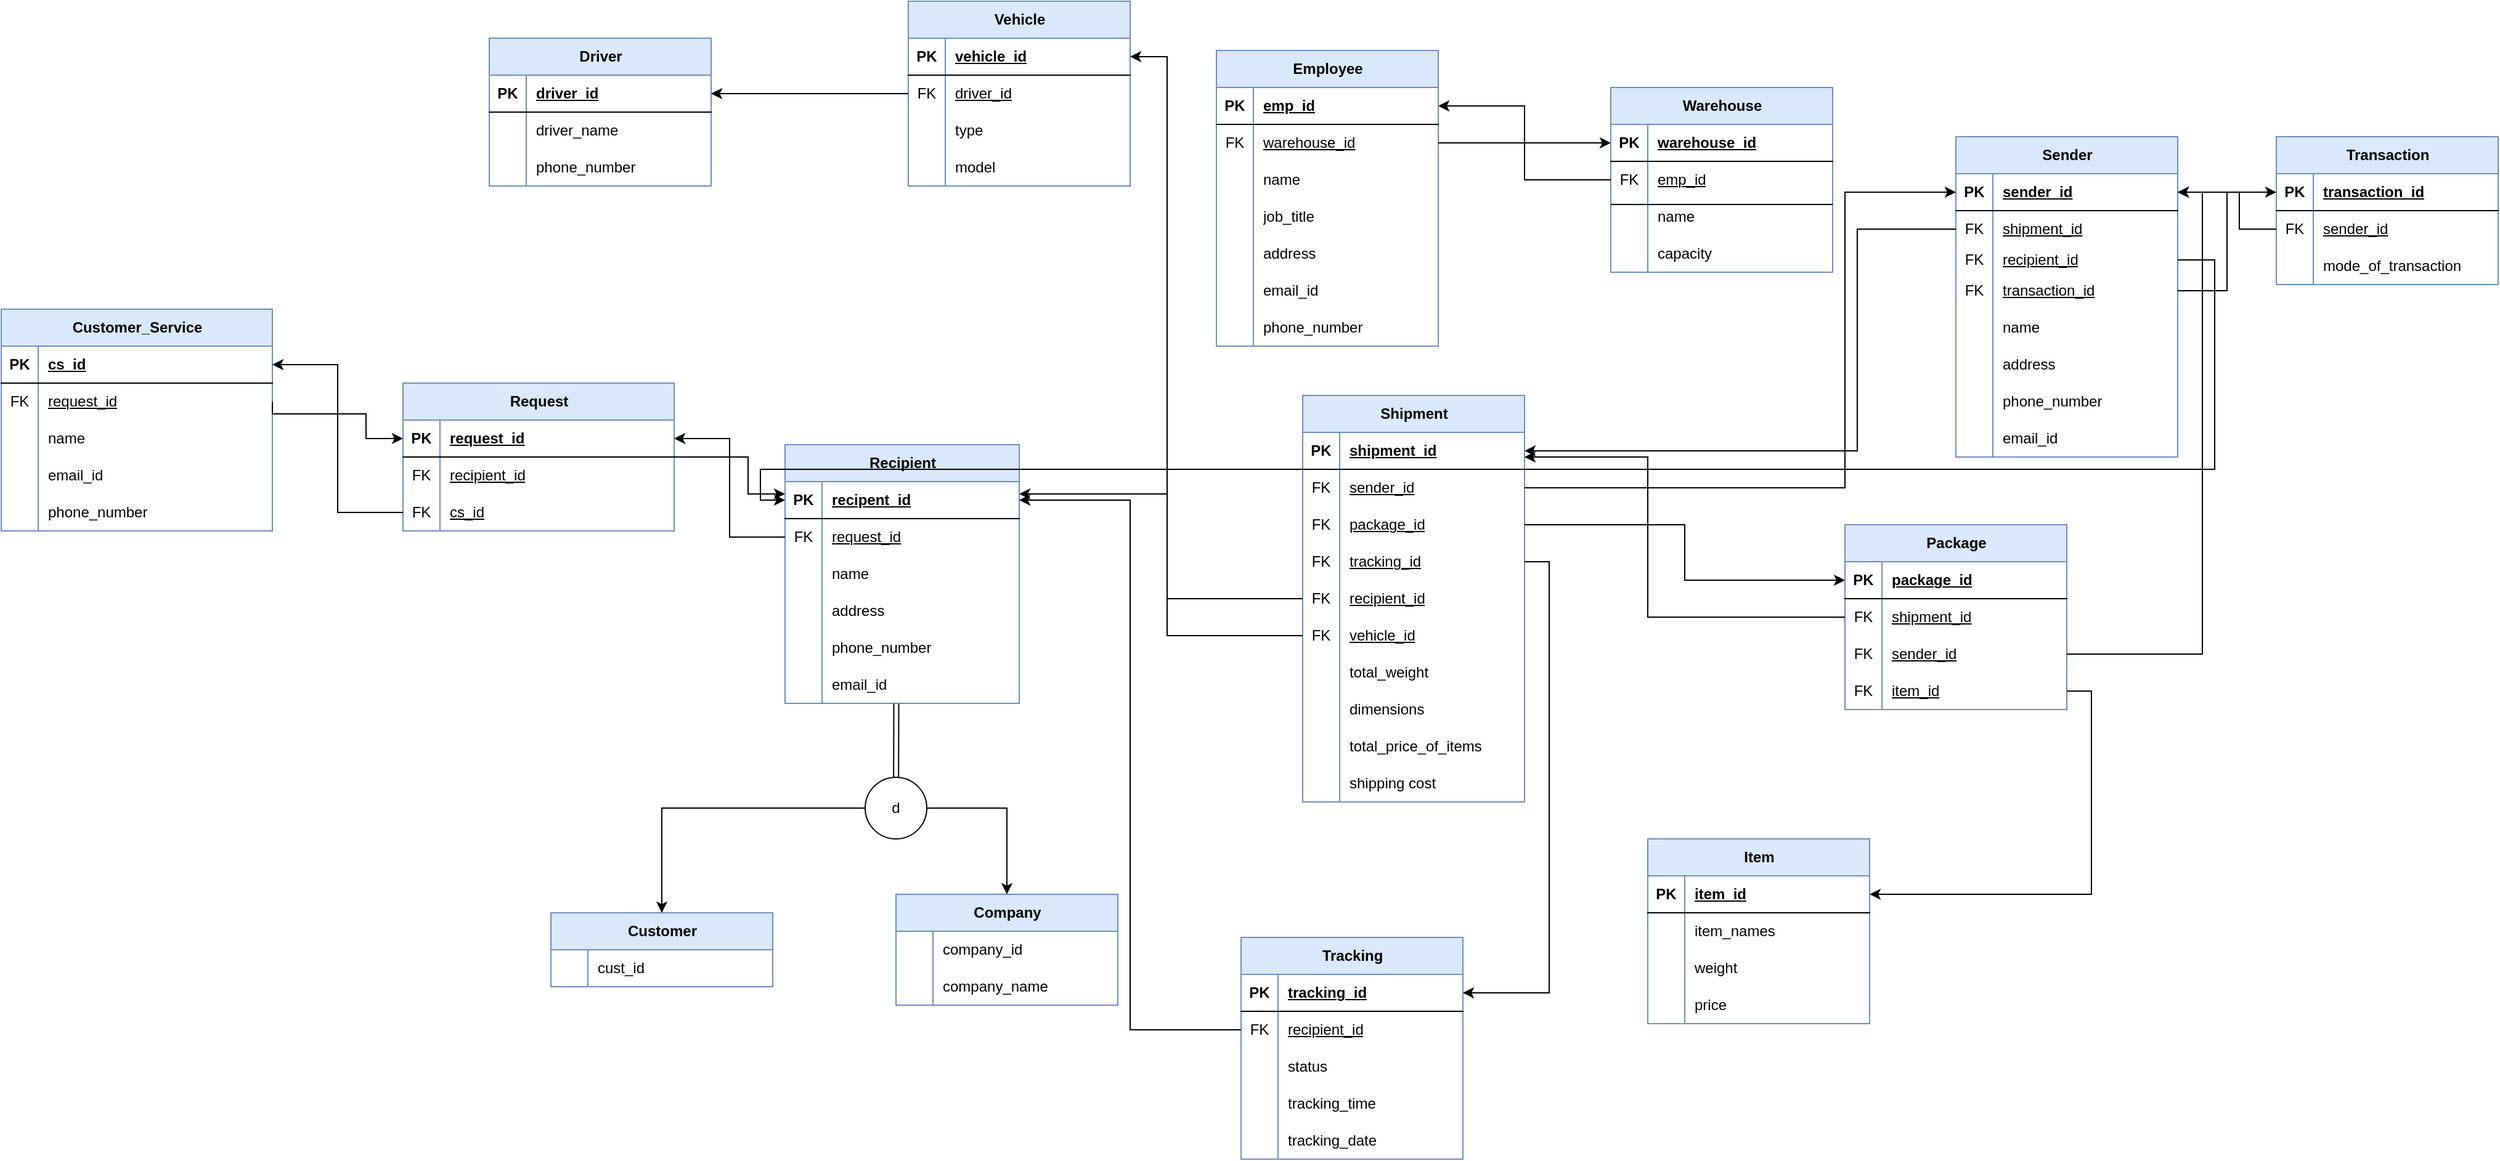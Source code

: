 <mxfile version="23.0.2" type="device">
  <diagram name="Page-1" id="wQU961x__x5Ky9swW4Qm">
    <mxGraphModel dx="2759" dy="2229" grid="0" gridSize="10" guides="1" tooltips="1" connect="1" arrows="1" fold="1" page="1" pageScale="1" pageWidth="850" pageHeight="1100" math="0" shadow="0">
      <root>
        <mxCell id="0" />
        <mxCell id="1" parent="0" />
        <mxCell id="4Nm3ccY_x0TDFlnORnWA-27" value="Shipment" style="shape=table;startSize=30;container=1;collapsible=1;childLayout=tableLayout;fixedRows=1;rowLines=0;fontStyle=1;align=center;resizeLast=1;html=1;fillColor=#dae8fc;strokeColor=#6c8ebf;" parent="1" vertex="1">
          <mxGeometry x="260" y="10" width="180" height="330" as="geometry" />
        </mxCell>
        <mxCell id="4Nm3ccY_x0TDFlnORnWA-28" value="" style="shape=tableRow;horizontal=0;startSize=0;swimlaneHead=0;swimlaneBody=0;fillColor=none;collapsible=0;dropTarget=0;points=[[0,0.5],[1,0.5]];portConstraint=eastwest;top=0;left=0;right=0;bottom=1;" parent="4Nm3ccY_x0TDFlnORnWA-27" vertex="1">
          <mxGeometry y="30" width="180" height="30" as="geometry" />
        </mxCell>
        <mxCell id="4Nm3ccY_x0TDFlnORnWA-29" value="PK" style="shape=partialRectangle;connectable=0;fillColor=none;top=0;left=0;bottom=0;right=0;fontStyle=1;overflow=hidden;whiteSpace=wrap;html=1;" parent="4Nm3ccY_x0TDFlnORnWA-28" vertex="1">
          <mxGeometry width="30" height="30" as="geometry">
            <mxRectangle width="30" height="30" as="alternateBounds" />
          </mxGeometry>
        </mxCell>
        <mxCell id="4Nm3ccY_x0TDFlnORnWA-30" value="shipment_id" style="shape=partialRectangle;connectable=0;fillColor=none;top=0;left=0;bottom=0;right=0;align=left;spacingLeft=6;fontStyle=5;overflow=hidden;whiteSpace=wrap;html=1;" parent="4Nm3ccY_x0TDFlnORnWA-28" vertex="1">
          <mxGeometry x="30" width="150" height="30" as="geometry">
            <mxRectangle width="150" height="30" as="alternateBounds" />
          </mxGeometry>
        </mxCell>
        <mxCell id="ZW2NdjyaLlpOS7xn9F6J-96" value="" style="shape=tableRow;horizontal=0;startSize=0;swimlaneHead=0;swimlaneBody=0;fillColor=none;collapsible=0;dropTarget=0;points=[[0,0.5],[1,0.5]];portConstraint=eastwest;top=0;left=0;right=0;bottom=0;" parent="4Nm3ccY_x0TDFlnORnWA-27" vertex="1">
          <mxGeometry y="60" width="180" height="30" as="geometry" />
        </mxCell>
        <mxCell id="ZW2NdjyaLlpOS7xn9F6J-97" value="FK" style="shape=partialRectangle;connectable=0;fillColor=none;top=0;left=0;bottom=0;right=0;fontStyle=0;overflow=hidden;whiteSpace=wrap;html=1;" parent="ZW2NdjyaLlpOS7xn9F6J-96" vertex="1">
          <mxGeometry width="30" height="30" as="geometry">
            <mxRectangle width="30" height="30" as="alternateBounds" />
          </mxGeometry>
        </mxCell>
        <mxCell id="ZW2NdjyaLlpOS7xn9F6J-98" value="&lt;u&gt;sender_id&lt;br&gt;&lt;/u&gt;" style="shape=partialRectangle;connectable=0;fillColor=none;top=0;left=0;bottom=0;right=0;align=left;spacingLeft=6;fontStyle=0;overflow=hidden;whiteSpace=wrap;html=1;" parent="ZW2NdjyaLlpOS7xn9F6J-96" vertex="1">
          <mxGeometry x="30" width="150" height="30" as="geometry">
            <mxRectangle width="150" height="30" as="alternateBounds" />
          </mxGeometry>
        </mxCell>
        <mxCell id="_cH_us0ZMGgJctlOAzBi-49" style="shape=tableRow;horizontal=0;startSize=0;swimlaneHead=0;swimlaneBody=0;fillColor=none;collapsible=0;dropTarget=0;points=[[0,0.5],[1,0.5]];portConstraint=eastwest;top=0;left=0;right=0;bottom=0;" parent="4Nm3ccY_x0TDFlnORnWA-27" vertex="1">
          <mxGeometry y="90" width="180" height="30" as="geometry" />
        </mxCell>
        <mxCell id="_cH_us0ZMGgJctlOAzBi-50" value="FK" style="shape=partialRectangle;connectable=0;fillColor=none;top=0;left=0;bottom=0;right=0;editable=1;overflow=hidden;whiteSpace=wrap;html=1;" parent="_cH_us0ZMGgJctlOAzBi-49" vertex="1">
          <mxGeometry width="30" height="30" as="geometry">
            <mxRectangle width="30" height="30" as="alternateBounds" />
          </mxGeometry>
        </mxCell>
        <mxCell id="_cH_us0ZMGgJctlOAzBi-51" value="&lt;u&gt;package_id&lt;/u&gt;" style="shape=partialRectangle;connectable=0;fillColor=none;top=0;left=0;bottom=0;right=0;align=left;spacingLeft=6;overflow=hidden;whiteSpace=wrap;html=1;" parent="_cH_us0ZMGgJctlOAzBi-49" vertex="1">
          <mxGeometry x="30" width="150" height="30" as="geometry">
            <mxRectangle width="150" height="30" as="alternateBounds" />
          </mxGeometry>
        </mxCell>
        <mxCell id="_cH_us0ZMGgJctlOAzBi-54" style="shape=tableRow;horizontal=0;startSize=0;swimlaneHead=0;swimlaneBody=0;fillColor=none;collapsible=0;dropTarget=0;points=[[0,0.5],[1,0.5]];portConstraint=eastwest;top=0;left=0;right=0;bottom=0;" parent="4Nm3ccY_x0TDFlnORnWA-27" vertex="1">
          <mxGeometry y="120" width="180" height="30" as="geometry" />
        </mxCell>
        <mxCell id="_cH_us0ZMGgJctlOAzBi-55" value="FK" style="shape=partialRectangle;connectable=0;fillColor=none;top=0;left=0;bottom=0;right=0;editable=1;overflow=hidden;whiteSpace=wrap;html=1;" parent="_cH_us0ZMGgJctlOAzBi-54" vertex="1">
          <mxGeometry width="30" height="30" as="geometry">
            <mxRectangle width="30" height="30" as="alternateBounds" />
          </mxGeometry>
        </mxCell>
        <mxCell id="_cH_us0ZMGgJctlOAzBi-56" value="&lt;u&gt;tracking_id&lt;/u&gt;" style="shape=partialRectangle;connectable=0;fillColor=none;top=0;left=0;bottom=0;right=0;align=left;spacingLeft=6;overflow=hidden;whiteSpace=wrap;html=1;" parent="_cH_us0ZMGgJctlOAzBi-54" vertex="1">
          <mxGeometry x="30" width="150" height="30" as="geometry">
            <mxRectangle width="150" height="30" as="alternateBounds" />
          </mxGeometry>
        </mxCell>
        <mxCell id="_cH_us0ZMGgJctlOAzBi-63" style="shape=tableRow;horizontal=0;startSize=0;swimlaneHead=0;swimlaneBody=0;fillColor=none;collapsible=0;dropTarget=0;points=[[0,0.5],[1,0.5]];portConstraint=eastwest;top=0;left=0;right=0;bottom=0;" parent="4Nm3ccY_x0TDFlnORnWA-27" vertex="1">
          <mxGeometry y="150" width="180" height="30" as="geometry" />
        </mxCell>
        <mxCell id="_cH_us0ZMGgJctlOAzBi-64" value="FK" style="shape=partialRectangle;connectable=0;fillColor=none;top=0;left=0;bottom=0;right=0;editable=1;overflow=hidden;whiteSpace=wrap;html=1;" parent="_cH_us0ZMGgJctlOAzBi-63" vertex="1">
          <mxGeometry width="30" height="30" as="geometry">
            <mxRectangle width="30" height="30" as="alternateBounds" />
          </mxGeometry>
        </mxCell>
        <mxCell id="_cH_us0ZMGgJctlOAzBi-65" value="&lt;u&gt;recipient_id&lt;/u&gt;" style="shape=partialRectangle;connectable=0;fillColor=none;top=0;left=0;bottom=0;right=0;align=left;spacingLeft=6;overflow=hidden;whiteSpace=wrap;html=1;" parent="_cH_us0ZMGgJctlOAzBi-63" vertex="1">
          <mxGeometry x="30" width="150" height="30" as="geometry">
            <mxRectangle width="150" height="30" as="alternateBounds" />
          </mxGeometry>
        </mxCell>
        <mxCell id="Gcfou424m9F4cM1oOPOI-1" style="shape=tableRow;horizontal=0;startSize=0;swimlaneHead=0;swimlaneBody=0;fillColor=none;collapsible=0;dropTarget=0;points=[[0,0.5],[1,0.5]];portConstraint=eastwest;top=0;left=0;right=0;bottom=0;" parent="4Nm3ccY_x0TDFlnORnWA-27" vertex="1">
          <mxGeometry y="180" width="180" height="30" as="geometry" />
        </mxCell>
        <mxCell id="Gcfou424m9F4cM1oOPOI-2" value="FK" style="shape=partialRectangle;connectable=0;fillColor=none;top=0;left=0;bottom=0;right=0;editable=1;overflow=hidden;whiteSpace=wrap;html=1;" parent="Gcfou424m9F4cM1oOPOI-1" vertex="1">
          <mxGeometry width="30" height="30" as="geometry">
            <mxRectangle width="30" height="30" as="alternateBounds" />
          </mxGeometry>
        </mxCell>
        <mxCell id="Gcfou424m9F4cM1oOPOI-3" value="&lt;u&gt;vehicle_id&lt;/u&gt;" style="shape=partialRectangle;connectable=0;fillColor=none;top=0;left=0;bottom=0;right=0;align=left;spacingLeft=6;overflow=hidden;whiteSpace=wrap;html=1;" parent="Gcfou424m9F4cM1oOPOI-1" vertex="1">
          <mxGeometry x="30" width="150" height="30" as="geometry">
            <mxRectangle width="150" height="30" as="alternateBounds" />
          </mxGeometry>
        </mxCell>
        <mxCell id="4Nm3ccY_x0TDFlnORnWA-34" value="" style="shape=tableRow;horizontal=0;startSize=0;swimlaneHead=0;swimlaneBody=0;fillColor=none;collapsible=0;dropTarget=0;points=[[0,0.5],[1,0.5]];portConstraint=eastwest;top=0;left=0;right=0;bottom=0;" parent="4Nm3ccY_x0TDFlnORnWA-27" vertex="1">
          <mxGeometry y="210" width="180" height="30" as="geometry" />
        </mxCell>
        <mxCell id="4Nm3ccY_x0TDFlnORnWA-35" value="" style="shape=partialRectangle;connectable=0;fillColor=none;top=0;left=0;bottom=0;right=0;editable=1;overflow=hidden;whiteSpace=wrap;html=1;" parent="4Nm3ccY_x0TDFlnORnWA-34" vertex="1">
          <mxGeometry width="30" height="30" as="geometry">
            <mxRectangle width="30" height="30" as="alternateBounds" />
          </mxGeometry>
        </mxCell>
        <mxCell id="4Nm3ccY_x0TDFlnORnWA-36" value="total_weight" style="shape=partialRectangle;connectable=0;fillColor=none;top=0;left=0;bottom=0;right=0;align=left;spacingLeft=6;overflow=hidden;whiteSpace=wrap;html=1;" parent="4Nm3ccY_x0TDFlnORnWA-34" vertex="1">
          <mxGeometry x="30" width="150" height="30" as="geometry">
            <mxRectangle width="150" height="30" as="alternateBounds" />
          </mxGeometry>
        </mxCell>
        <mxCell id="4Nm3ccY_x0TDFlnORnWA-37" value="" style="shape=tableRow;horizontal=0;startSize=0;swimlaneHead=0;swimlaneBody=0;fillColor=none;collapsible=0;dropTarget=0;points=[[0,0.5],[1,0.5]];portConstraint=eastwest;top=0;left=0;right=0;bottom=0;" parent="4Nm3ccY_x0TDFlnORnWA-27" vertex="1">
          <mxGeometry y="240" width="180" height="30" as="geometry" />
        </mxCell>
        <mxCell id="4Nm3ccY_x0TDFlnORnWA-38" value="" style="shape=partialRectangle;connectable=0;fillColor=none;top=0;left=0;bottom=0;right=0;editable=1;overflow=hidden;whiteSpace=wrap;html=1;" parent="4Nm3ccY_x0TDFlnORnWA-37" vertex="1">
          <mxGeometry width="30" height="30" as="geometry">
            <mxRectangle width="30" height="30" as="alternateBounds" />
          </mxGeometry>
        </mxCell>
        <mxCell id="4Nm3ccY_x0TDFlnORnWA-39" value="dimensions" style="shape=partialRectangle;connectable=0;fillColor=none;top=0;left=0;bottom=0;right=0;align=left;spacingLeft=6;overflow=hidden;whiteSpace=wrap;html=1;" parent="4Nm3ccY_x0TDFlnORnWA-37" vertex="1">
          <mxGeometry x="30" width="150" height="30" as="geometry">
            <mxRectangle width="150" height="30" as="alternateBounds" />
          </mxGeometry>
        </mxCell>
        <mxCell id="4Nm3ccY_x0TDFlnORnWA-103" style="shape=tableRow;horizontal=0;startSize=0;swimlaneHead=0;swimlaneBody=0;fillColor=none;collapsible=0;dropTarget=0;points=[[0,0.5],[1,0.5]];portConstraint=eastwest;top=0;left=0;right=0;bottom=0;" parent="4Nm3ccY_x0TDFlnORnWA-27" vertex="1">
          <mxGeometry y="270" width="180" height="30" as="geometry" />
        </mxCell>
        <mxCell id="4Nm3ccY_x0TDFlnORnWA-104" style="shape=partialRectangle;connectable=0;fillColor=none;top=0;left=0;bottom=0;right=0;editable=1;overflow=hidden;whiteSpace=wrap;html=1;" parent="4Nm3ccY_x0TDFlnORnWA-103" vertex="1">
          <mxGeometry width="30" height="30" as="geometry">
            <mxRectangle width="30" height="30" as="alternateBounds" />
          </mxGeometry>
        </mxCell>
        <mxCell id="4Nm3ccY_x0TDFlnORnWA-105" value="total_price_of_items" style="shape=partialRectangle;connectable=0;fillColor=none;top=0;left=0;bottom=0;right=0;align=left;spacingLeft=6;overflow=hidden;whiteSpace=wrap;html=1;" parent="4Nm3ccY_x0TDFlnORnWA-103" vertex="1">
          <mxGeometry x="30" width="150" height="30" as="geometry">
            <mxRectangle width="150" height="30" as="alternateBounds" />
          </mxGeometry>
        </mxCell>
        <mxCell id="4Nm3ccY_x0TDFlnORnWA-109" style="shape=tableRow;horizontal=0;startSize=0;swimlaneHead=0;swimlaneBody=0;fillColor=none;collapsible=0;dropTarget=0;points=[[0,0.5],[1,0.5]];portConstraint=eastwest;top=0;left=0;right=0;bottom=0;" parent="4Nm3ccY_x0TDFlnORnWA-27" vertex="1">
          <mxGeometry y="300" width="180" height="30" as="geometry" />
        </mxCell>
        <mxCell id="4Nm3ccY_x0TDFlnORnWA-110" style="shape=partialRectangle;connectable=0;fillColor=none;top=0;left=0;bottom=0;right=0;editable=1;overflow=hidden;whiteSpace=wrap;html=1;" parent="4Nm3ccY_x0TDFlnORnWA-109" vertex="1">
          <mxGeometry width="30" height="30" as="geometry">
            <mxRectangle width="30" height="30" as="alternateBounds" />
          </mxGeometry>
        </mxCell>
        <mxCell id="4Nm3ccY_x0TDFlnORnWA-111" value="shipping cost" style="shape=partialRectangle;connectable=0;fillColor=none;top=0;left=0;bottom=0;right=0;align=left;spacingLeft=6;overflow=hidden;whiteSpace=wrap;html=1;" parent="4Nm3ccY_x0TDFlnORnWA-109" vertex="1">
          <mxGeometry x="30" width="150" height="30" as="geometry">
            <mxRectangle width="150" height="30" as="alternateBounds" />
          </mxGeometry>
        </mxCell>
        <mxCell id="4Nm3ccY_x0TDFlnORnWA-41" value="Sender" style="shape=table;startSize=30;container=1;collapsible=1;childLayout=tableLayout;fixedRows=1;rowLines=0;fontStyle=1;align=center;resizeLast=1;html=1;fillColor=#dae8fc;strokeColor=#6c8ebf;" parent="1" vertex="1">
          <mxGeometry x="790" y="-200" width="180" height="260" as="geometry" />
        </mxCell>
        <mxCell id="4Nm3ccY_x0TDFlnORnWA-42" value="" style="shape=tableRow;horizontal=0;startSize=0;swimlaneHead=0;swimlaneBody=0;fillColor=none;collapsible=0;dropTarget=0;points=[[0,0.5],[1,0.5]];portConstraint=eastwest;top=0;left=0;right=0;bottom=1;" parent="4Nm3ccY_x0TDFlnORnWA-41" vertex="1">
          <mxGeometry y="30" width="180" height="30" as="geometry" />
        </mxCell>
        <mxCell id="4Nm3ccY_x0TDFlnORnWA-43" value="PK" style="shape=partialRectangle;connectable=0;fillColor=none;top=0;left=0;bottom=0;right=0;fontStyle=1;overflow=hidden;whiteSpace=wrap;html=1;" parent="4Nm3ccY_x0TDFlnORnWA-42" vertex="1">
          <mxGeometry width="30" height="30" as="geometry">
            <mxRectangle width="30" height="30" as="alternateBounds" />
          </mxGeometry>
        </mxCell>
        <mxCell id="4Nm3ccY_x0TDFlnORnWA-44" value="sender_id" style="shape=partialRectangle;connectable=0;fillColor=none;top=0;left=0;bottom=0;right=0;align=left;spacingLeft=6;fontStyle=5;overflow=hidden;whiteSpace=wrap;html=1;" parent="4Nm3ccY_x0TDFlnORnWA-42" vertex="1">
          <mxGeometry x="30" width="150" height="30" as="geometry">
            <mxRectangle width="150" height="30" as="alternateBounds" />
          </mxGeometry>
        </mxCell>
        <mxCell id="jAvb-pC0erlaDBBlNdgG-1" style="shape=tableRow;horizontal=0;startSize=0;swimlaneHead=0;swimlaneBody=0;fillColor=none;collapsible=0;dropTarget=0;points=[[0,0.5],[1,0.5]];portConstraint=eastwest;top=0;left=0;right=0;bottom=0;" parent="4Nm3ccY_x0TDFlnORnWA-41" vertex="1">
          <mxGeometry y="60" width="180" height="30" as="geometry" />
        </mxCell>
        <mxCell id="jAvb-pC0erlaDBBlNdgG-2" value="FK" style="shape=partialRectangle;connectable=0;fillColor=none;top=0;left=0;bottom=0;right=0;editable=1;overflow=hidden;whiteSpace=wrap;html=1;" parent="jAvb-pC0erlaDBBlNdgG-1" vertex="1">
          <mxGeometry width="30" height="30" as="geometry">
            <mxRectangle width="30" height="30" as="alternateBounds" />
          </mxGeometry>
        </mxCell>
        <mxCell id="jAvb-pC0erlaDBBlNdgG-3" value="&lt;u&gt;shipment_id&lt;/u&gt;" style="shape=partialRectangle;connectable=0;fillColor=none;top=0;left=0;bottom=0;right=0;align=left;spacingLeft=6;overflow=hidden;whiteSpace=wrap;html=1;" parent="jAvb-pC0erlaDBBlNdgG-1" vertex="1">
          <mxGeometry x="30" width="150" height="30" as="geometry">
            <mxRectangle width="150" height="30" as="alternateBounds" />
          </mxGeometry>
        </mxCell>
        <mxCell id="jAvb-pC0erlaDBBlNdgG-4" style="shape=tableRow;horizontal=0;startSize=0;swimlaneHead=0;swimlaneBody=0;fillColor=none;collapsible=0;dropTarget=0;points=[[0,0.5],[1,0.5]];portConstraint=eastwest;top=0;left=0;right=0;bottom=0;" parent="4Nm3ccY_x0TDFlnORnWA-41" vertex="1">
          <mxGeometry y="90" width="180" height="20" as="geometry" />
        </mxCell>
        <mxCell id="jAvb-pC0erlaDBBlNdgG-5" value="FK" style="shape=partialRectangle;connectable=0;fillColor=none;top=0;left=0;bottom=0;right=0;editable=1;overflow=hidden;whiteSpace=wrap;html=1;" parent="jAvb-pC0erlaDBBlNdgG-4" vertex="1">
          <mxGeometry width="30" height="20" as="geometry">
            <mxRectangle width="30" height="20" as="alternateBounds" />
          </mxGeometry>
        </mxCell>
        <mxCell id="jAvb-pC0erlaDBBlNdgG-6" value="&lt;u&gt;recipient_id&lt;/u&gt;" style="shape=partialRectangle;connectable=0;fillColor=none;top=0;left=0;bottom=0;right=0;align=left;spacingLeft=6;overflow=hidden;whiteSpace=wrap;html=1;" parent="jAvb-pC0erlaDBBlNdgG-4" vertex="1">
          <mxGeometry x="30" width="150" height="20" as="geometry">
            <mxRectangle width="150" height="20" as="alternateBounds" />
          </mxGeometry>
        </mxCell>
        <mxCell id="EVSBihZ1qmegxgo-YFEf-12" style="shape=tableRow;horizontal=0;startSize=0;swimlaneHead=0;swimlaneBody=0;fillColor=none;collapsible=0;dropTarget=0;points=[[0,0.5],[1,0.5]];portConstraint=eastwest;top=0;left=0;right=0;bottom=0;" parent="4Nm3ccY_x0TDFlnORnWA-41" vertex="1">
          <mxGeometry y="110" width="180" height="30" as="geometry" />
        </mxCell>
        <mxCell id="EVSBihZ1qmegxgo-YFEf-13" value="FK" style="shape=partialRectangle;connectable=0;fillColor=none;top=0;left=0;bottom=0;right=0;editable=1;overflow=hidden;whiteSpace=wrap;html=1;" parent="EVSBihZ1qmegxgo-YFEf-12" vertex="1">
          <mxGeometry width="30" height="30" as="geometry">
            <mxRectangle width="30" height="30" as="alternateBounds" />
          </mxGeometry>
        </mxCell>
        <mxCell id="EVSBihZ1qmegxgo-YFEf-14" value="&lt;u&gt;transaction_id&lt;/u&gt;" style="shape=partialRectangle;connectable=0;fillColor=none;top=0;left=0;bottom=0;right=0;align=left;spacingLeft=6;overflow=hidden;whiteSpace=wrap;html=1;" parent="EVSBihZ1qmegxgo-YFEf-12" vertex="1">
          <mxGeometry x="30" width="150" height="30" as="geometry">
            <mxRectangle width="150" height="30" as="alternateBounds" />
          </mxGeometry>
        </mxCell>
        <mxCell id="4Nm3ccY_x0TDFlnORnWA-45" value="" style="shape=tableRow;horizontal=0;startSize=0;swimlaneHead=0;swimlaneBody=0;fillColor=none;collapsible=0;dropTarget=0;points=[[0,0.5],[1,0.5]];portConstraint=eastwest;top=0;left=0;right=0;bottom=0;" parent="4Nm3ccY_x0TDFlnORnWA-41" vertex="1">
          <mxGeometry y="140" width="180" height="30" as="geometry" />
        </mxCell>
        <mxCell id="4Nm3ccY_x0TDFlnORnWA-46" value="" style="shape=partialRectangle;connectable=0;fillColor=none;top=0;left=0;bottom=0;right=0;editable=1;overflow=hidden;whiteSpace=wrap;html=1;" parent="4Nm3ccY_x0TDFlnORnWA-45" vertex="1">
          <mxGeometry width="30" height="30" as="geometry">
            <mxRectangle width="30" height="30" as="alternateBounds" />
          </mxGeometry>
        </mxCell>
        <mxCell id="4Nm3ccY_x0TDFlnORnWA-47" value="name" style="shape=partialRectangle;connectable=0;fillColor=none;top=0;left=0;bottom=0;right=0;align=left;spacingLeft=6;overflow=hidden;whiteSpace=wrap;html=1;" parent="4Nm3ccY_x0TDFlnORnWA-45" vertex="1">
          <mxGeometry x="30" width="150" height="30" as="geometry">
            <mxRectangle width="150" height="30" as="alternateBounds" />
          </mxGeometry>
        </mxCell>
        <mxCell id="4Nm3ccY_x0TDFlnORnWA-48" value="" style="shape=tableRow;horizontal=0;startSize=0;swimlaneHead=0;swimlaneBody=0;fillColor=none;collapsible=0;dropTarget=0;points=[[0,0.5],[1,0.5]];portConstraint=eastwest;top=0;left=0;right=0;bottom=0;" parent="4Nm3ccY_x0TDFlnORnWA-41" vertex="1">
          <mxGeometry y="170" width="180" height="30" as="geometry" />
        </mxCell>
        <mxCell id="4Nm3ccY_x0TDFlnORnWA-49" value="" style="shape=partialRectangle;connectable=0;fillColor=none;top=0;left=0;bottom=0;right=0;editable=1;overflow=hidden;whiteSpace=wrap;html=1;" parent="4Nm3ccY_x0TDFlnORnWA-48" vertex="1">
          <mxGeometry width="30" height="30" as="geometry">
            <mxRectangle width="30" height="30" as="alternateBounds" />
          </mxGeometry>
        </mxCell>
        <mxCell id="4Nm3ccY_x0TDFlnORnWA-50" value="address" style="shape=partialRectangle;connectable=0;fillColor=none;top=0;left=0;bottom=0;right=0;align=left;spacingLeft=6;overflow=hidden;whiteSpace=wrap;html=1;" parent="4Nm3ccY_x0TDFlnORnWA-48" vertex="1">
          <mxGeometry x="30" width="150" height="30" as="geometry">
            <mxRectangle width="150" height="30" as="alternateBounds" />
          </mxGeometry>
        </mxCell>
        <mxCell id="4Nm3ccY_x0TDFlnORnWA-51" value="" style="shape=tableRow;horizontal=0;startSize=0;swimlaneHead=0;swimlaneBody=0;fillColor=none;collapsible=0;dropTarget=0;points=[[0,0.5],[1,0.5]];portConstraint=eastwest;top=0;left=0;right=0;bottom=0;" parent="4Nm3ccY_x0TDFlnORnWA-41" vertex="1">
          <mxGeometry y="200" width="180" height="30" as="geometry" />
        </mxCell>
        <mxCell id="4Nm3ccY_x0TDFlnORnWA-52" value="" style="shape=partialRectangle;connectable=0;fillColor=none;top=0;left=0;bottom=0;right=0;editable=1;overflow=hidden;whiteSpace=wrap;html=1;" parent="4Nm3ccY_x0TDFlnORnWA-51" vertex="1">
          <mxGeometry width="30" height="30" as="geometry">
            <mxRectangle width="30" height="30" as="alternateBounds" />
          </mxGeometry>
        </mxCell>
        <mxCell id="4Nm3ccY_x0TDFlnORnWA-53" value="phone_number" style="shape=partialRectangle;connectable=0;fillColor=none;top=0;left=0;bottom=0;right=0;align=left;spacingLeft=6;overflow=hidden;whiteSpace=wrap;html=1;" parent="4Nm3ccY_x0TDFlnORnWA-51" vertex="1">
          <mxGeometry x="30" width="150" height="30" as="geometry">
            <mxRectangle width="150" height="30" as="alternateBounds" />
          </mxGeometry>
        </mxCell>
        <mxCell id="_cH_us0ZMGgJctlOAzBi-26" style="shape=tableRow;horizontal=0;startSize=0;swimlaneHead=0;swimlaneBody=0;fillColor=none;collapsible=0;dropTarget=0;points=[[0,0.5],[1,0.5]];portConstraint=eastwest;top=0;left=0;right=0;bottom=0;" parent="4Nm3ccY_x0TDFlnORnWA-41" vertex="1">
          <mxGeometry y="230" width="180" height="30" as="geometry" />
        </mxCell>
        <mxCell id="_cH_us0ZMGgJctlOAzBi-27" style="shape=partialRectangle;connectable=0;fillColor=none;top=0;left=0;bottom=0;right=0;editable=1;overflow=hidden;whiteSpace=wrap;html=1;" parent="_cH_us0ZMGgJctlOAzBi-26" vertex="1">
          <mxGeometry width="30" height="30" as="geometry">
            <mxRectangle width="30" height="30" as="alternateBounds" />
          </mxGeometry>
        </mxCell>
        <mxCell id="_cH_us0ZMGgJctlOAzBi-28" value="email_id" style="shape=partialRectangle;connectable=0;fillColor=none;top=0;left=0;bottom=0;right=0;align=left;spacingLeft=6;overflow=hidden;whiteSpace=wrap;html=1;" parent="_cH_us0ZMGgJctlOAzBi-26" vertex="1">
          <mxGeometry x="30" width="150" height="30" as="geometry">
            <mxRectangle width="150" height="30" as="alternateBounds" />
          </mxGeometry>
        </mxCell>
        <mxCell id="4Nm3ccY_x0TDFlnORnWA-112" value="Tracking" style="shape=table;startSize=30;container=1;collapsible=1;childLayout=tableLayout;fixedRows=1;rowLines=0;fontStyle=1;align=center;resizeLast=1;html=1;fillColor=#dae8fc;strokeColor=#6c8ebf;" parent="1" vertex="1">
          <mxGeometry x="210" y="450" width="180" height="180" as="geometry" />
        </mxCell>
        <mxCell id="4Nm3ccY_x0TDFlnORnWA-113" value="" style="shape=tableRow;horizontal=0;startSize=0;swimlaneHead=0;swimlaneBody=0;fillColor=none;collapsible=0;dropTarget=0;points=[[0,0.5],[1,0.5]];portConstraint=eastwest;top=0;left=0;right=0;bottom=1;" parent="4Nm3ccY_x0TDFlnORnWA-112" vertex="1">
          <mxGeometry y="30" width="180" height="30" as="geometry" />
        </mxCell>
        <mxCell id="4Nm3ccY_x0TDFlnORnWA-114" value="PK" style="shape=partialRectangle;connectable=0;fillColor=none;top=0;left=0;bottom=0;right=0;fontStyle=1;overflow=hidden;whiteSpace=wrap;html=1;" parent="4Nm3ccY_x0TDFlnORnWA-113" vertex="1">
          <mxGeometry width="30" height="30" as="geometry">
            <mxRectangle width="30" height="30" as="alternateBounds" />
          </mxGeometry>
        </mxCell>
        <mxCell id="4Nm3ccY_x0TDFlnORnWA-115" value="tracking_id" style="shape=partialRectangle;connectable=0;fillColor=none;top=0;left=0;bottom=0;right=0;align=left;spacingLeft=6;fontStyle=5;overflow=hidden;whiteSpace=wrap;html=1;" parent="4Nm3ccY_x0TDFlnORnWA-113" vertex="1">
          <mxGeometry x="30" width="150" height="30" as="geometry">
            <mxRectangle width="150" height="30" as="alternateBounds" />
          </mxGeometry>
        </mxCell>
        <mxCell id="mnpXvZIxfPm20QtRlyyQ-29" style="shape=tableRow;horizontal=0;startSize=0;swimlaneHead=0;swimlaneBody=0;fillColor=none;collapsible=0;dropTarget=0;points=[[0,0.5],[1,0.5]];portConstraint=eastwest;top=0;left=0;right=0;bottom=0;" parent="4Nm3ccY_x0TDFlnORnWA-112" vertex="1">
          <mxGeometry y="60" width="180" height="30" as="geometry" />
        </mxCell>
        <mxCell id="mnpXvZIxfPm20QtRlyyQ-30" value="FK" style="shape=partialRectangle;connectable=0;fillColor=none;top=0;left=0;bottom=0;right=0;editable=1;overflow=hidden;whiteSpace=wrap;html=1;" parent="mnpXvZIxfPm20QtRlyyQ-29" vertex="1">
          <mxGeometry width="30" height="30" as="geometry">
            <mxRectangle width="30" height="30" as="alternateBounds" />
          </mxGeometry>
        </mxCell>
        <mxCell id="mnpXvZIxfPm20QtRlyyQ-31" value="&lt;u&gt;recipient_id&lt;/u&gt;" style="shape=partialRectangle;connectable=0;fillColor=none;top=0;left=0;bottom=0;right=0;align=left;spacingLeft=6;overflow=hidden;whiteSpace=wrap;html=1;" parent="mnpXvZIxfPm20QtRlyyQ-29" vertex="1">
          <mxGeometry x="30" width="150" height="30" as="geometry">
            <mxRectangle width="150" height="30" as="alternateBounds" />
          </mxGeometry>
        </mxCell>
        <mxCell id="4Nm3ccY_x0TDFlnORnWA-116" value="" style="shape=tableRow;horizontal=0;startSize=0;swimlaneHead=0;swimlaneBody=0;fillColor=none;collapsible=0;dropTarget=0;points=[[0,0.5],[1,0.5]];portConstraint=eastwest;top=0;left=0;right=0;bottom=0;" parent="4Nm3ccY_x0TDFlnORnWA-112" vertex="1">
          <mxGeometry y="90" width="180" height="30" as="geometry" />
        </mxCell>
        <mxCell id="4Nm3ccY_x0TDFlnORnWA-117" value="" style="shape=partialRectangle;connectable=0;fillColor=none;top=0;left=0;bottom=0;right=0;editable=1;overflow=hidden;whiteSpace=wrap;html=1;" parent="4Nm3ccY_x0TDFlnORnWA-116" vertex="1">
          <mxGeometry width="30" height="30" as="geometry">
            <mxRectangle width="30" height="30" as="alternateBounds" />
          </mxGeometry>
        </mxCell>
        <mxCell id="4Nm3ccY_x0TDFlnORnWA-118" value="status" style="shape=partialRectangle;connectable=0;fillColor=none;top=0;left=0;bottom=0;right=0;align=left;spacingLeft=6;overflow=hidden;whiteSpace=wrap;html=1;" parent="4Nm3ccY_x0TDFlnORnWA-116" vertex="1">
          <mxGeometry x="30" width="150" height="30" as="geometry">
            <mxRectangle width="150" height="30" as="alternateBounds" />
          </mxGeometry>
        </mxCell>
        <mxCell id="mnpXvZIxfPm20QtRlyyQ-25" style="shape=tableRow;horizontal=0;startSize=0;swimlaneHead=0;swimlaneBody=0;fillColor=none;collapsible=0;dropTarget=0;points=[[0,0.5],[1,0.5]];portConstraint=eastwest;top=0;left=0;right=0;bottom=0;" parent="4Nm3ccY_x0TDFlnORnWA-112" vertex="1">
          <mxGeometry y="120" width="180" height="30" as="geometry" />
        </mxCell>
        <mxCell id="mnpXvZIxfPm20QtRlyyQ-26" style="shape=partialRectangle;connectable=0;fillColor=none;top=0;left=0;bottom=0;right=0;editable=1;overflow=hidden;whiteSpace=wrap;html=1;" parent="mnpXvZIxfPm20QtRlyyQ-25" vertex="1">
          <mxGeometry width="30" height="30" as="geometry">
            <mxRectangle width="30" height="30" as="alternateBounds" />
          </mxGeometry>
        </mxCell>
        <mxCell id="mnpXvZIxfPm20QtRlyyQ-27" value="tracking_time" style="shape=partialRectangle;connectable=0;fillColor=none;top=0;left=0;bottom=0;right=0;align=left;spacingLeft=6;overflow=hidden;whiteSpace=wrap;html=1;" parent="mnpXvZIxfPm20QtRlyyQ-25" vertex="1">
          <mxGeometry x="30" width="150" height="30" as="geometry">
            <mxRectangle width="150" height="30" as="alternateBounds" />
          </mxGeometry>
        </mxCell>
        <mxCell id="mnpXvZIxfPm20QtRlyyQ-22" style="shape=tableRow;horizontal=0;startSize=0;swimlaneHead=0;swimlaneBody=0;fillColor=none;collapsible=0;dropTarget=0;points=[[0,0.5],[1,0.5]];portConstraint=eastwest;top=0;left=0;right=0;bottom=0;" parent="4Nm3ccY_x0TDFlnORnWA-112" vertex="1">
          <mxGeometry y="150" width="180" height="30" as="geometry" />
        </mxCell>
        <mxCell id="mnpXvZIxfPm20QtRlyyQ-23" style="shape=partialRectangle;connectable=0;fillColor=none;top=0;left=0;bottom=0;right=0;editable=1;overflow=hidden;whiteSpace=wrap;html=1;" parent="mnpXvZIxfPm20QtRlyyQ-22" vertex="1">
          <mxGeometry width="30" height="30" as="geometry">
            <mxRectangle width="30" height="30" as="alternateBounds" />
          </mxGeometry>
        </mxCell>
        <mxCell id="mnpXvZIxfPm20QtRlyyQ-24" value="tracking_date" style="shape=partialRectangle;connectable=0;fillColor=none;top=0;left=0;bottom=0;right=0;align=left;spacingLeft=6;overflow=hidden;whiteSpace=wrap;html=1;" parent="mnpXvZIxfPm20QtRlyyQ-22" vertex="1">
          <mxGeometry x="30" width="150" height="30" as="geometry">
            <mxRectangle width="150" height="30" as="alternateBounds" />
          </mxGeometry>
        </mxCell>
        <mxCell id="4Nm3ccY_x0TDFlnORnWA-169" value="Vehicle" style="shape=table;startSize=30;container=1;collapsible=1;childLayout=tableLayout;fixedRows=1;rowLines=0;fontStyle=1;align=center;resizeLast=1;html=1;fillColor=#dae8fc;strokeColor=#6c8ebf;" parent="1" vertex="1">
          <mxGeometry x="-60" y="-310" width="180" height="150" as="geometry" />
        </mxCell>
        <mxCell id="4Nm3ccY_x0TDFlnORnWA-170" value="" style="shape=tableRow;horizontal=0;startSize=0;swimlaneHead=0;swimlaneBody=0;fillColor=none;collapsible=0;dropTarget=0;points=[[0,0.5],[1,0.5]];portConstraint=eastwest;top=0;left=0;right=0;bottom=1;" parent="4Nm3ccY_x0TDFlnORnWA-169" vertex="1">
          <mxGeometry y="30" width="180" height="30" as="geometry" />
        </mxCell>
        <mxCell id="4Nm3ccY_x0TDFlnORnWA-171" value="PK" style="shape=partialRectangle;connectable=0;fillColor=none;top=0;left=0;bottom=0;right=0;fontStyle=1;overflow=hidden;whiteSpace=wrap;html=1;" parent="4Nm3ccY_x0TDFlnORnWA-170" vertex="1">
          <mxGeometry width="30" height="30" as="geometry">
            <mxRectangle width="30" height="30" as="alternateBounds" />
          </mxGeometry>
        </mxCell>
        <mxCell id="4Nm3ccY_x0TDFlnORnWA-172" value="vehicle_id" style="shape=partialRectangle;connectable=0;fillColor=none;top=0;left=0;bottom=0;right=0;align=left;spacingLeft=6;fontStyle=5;overflow=hidden;whiteSpace=wrap;html=1;" parent="4Nm3ccY_x0TDFlnORnWA-170" vertex="1">
          <mxGeometry x="30" width="150" height="30" as="geometry">
            <mxRectangle width="150" height="30" as="alternateBounds" />
          </mxGeometry>
        </mxCell>
        <mxCell id="qMK02Y41Vzy5ig7VVLub-17" style="shape=tableRow;horizontal=0;startSize=0;swimlaneHead=0;swimlaneBody=0;fillColor=none;collapsible=0;dropTarget=0;points=[[0,0.5],[1,0.5]];portConstraint=eastwest;top=0;left=0;right=0;bottom=0;" parent="4Nm3ccY_x0TDFlnORnWA-169" vertex="1">
          <mxGeometry y="60" width="180" height="30" as="geometry" />
        </mxCell>
        <mxCell id="qMK02Y41Vzy5ig7VVLub-18" value="FK" style="shape=partialRectangle;connectable=0;fillColor=none;top=0;left=0;bottom=0;right=0;editable=1;overflow=hidden;whiteSpace=wrap;html=1;" parent="qMK02Y41Vzy5ig7VVLub-17" vertex="1">
          <mxGeometry width="30" height="30" as="geometry">
            <mxRectangle width="30" height="30" as="alternateBounds" />
          </mxGeometry>
        </mxCell>
        <mxCell id="qMK02Y41Vzy5ig7VVLub-19" value="&lt;u&gt;driver_id&lt;/u&gt;" style="shape=partialRectangle;connectable=0;fillColor=none;top=0;left=0;bottom=0;right=0;align=left;spacingLeft=6;overflow=hidden;whiteSpace=wrap;html=1;" parent="qMK02Y41Vzy5ig7VVLub-17" vertex="1">
          <mxGeometry x="30" width="150" height="30" as="geometry">
            <mxRectangle width="150" height="30" as="alternateBounds" />
          </mxGeometry>
        </mxCell>
        <mxCell id="4Nm3ccY_x0TDFlnORnWA-173" value="" style="shape=tableRow;horizontal=0;startSize=0;swimlaneHead=0;swimlaneBody=0;fillColor=none;collapsible=0;dropTarget=0;points=[[0,0.5],[1,0.5]];portConstraint=eastwest;top=0;left=0;right=0;bottom=0;" parent="4Nm3ccY_x0TDFlnORnWA-169" vertex="1">
          <mxGeometry y="90" width="180" height="30" as="geometry" />
        </mxCell>
        <mxCell id="4Nm3ccY_x0TDFlnORnWA-174" value="" style="shape=partialRectangle;connectable=0;fillColor=none;top=0;left=0;bottom=0;right=0;editable=1;overflow=hidden;whiteSpace=wrap;html=1;" parent="4Nm3ccY_x0TDFlnORnWA-173" vertex="1">
          <mxGeometry width="30" height="30" as="geometry">
            <mxRectangle width="30" height="30" as="alternateBounds" />
          </mxGeometry>
        </mxCell>
        <mxCell id="4Nm3ccY_x0TDFlnORnWA-175" value="type" style="shape=partialRectangle;connectable=0;fillColor=none;top=0;left=0;bottom=0;right=0;align=left;spacingLeft=6;overflow=hidden;whiteSpace=wrap;html=1;" parent="4Nm3ccY_x0TDFlnORnWA-173" vertex="1">
          <mxGeometry x="30" width="150" height="30" as="geometry">
            <mxRectangle width="150" height="30" as="alternateBounds" />
          </mxGeometry>
        </mxCell>
        <mxCell id="4Nm3ccY_x0TDFlnORnWA-176" value="" style="shape=tableRow;horizontal=0;startSize=0;swimlaneHead=0;swimlaneBody=0;fillColor=none;collapsible=0;dropTarget=0;points=[[0,0.5],[1,0.5]];portConstraint=eastwest;top=0;left=0;right=0;bottom=0;" parent="4Nm3ccY_x0TDFlnORnWA-169" vertex="1">
          <mxGeometry y="120" width="180" height="30" as="geometry" />
        </mxCell>
        <mxCell id="4Nm3ccY_x0TDFlnORnWA-177" value="" style="shape=partialRectangle;connectable=0;fillColor=none;top=0;left=0;bottom=0;right=0;editable=1;overflow=hidden;whiteSpace=wrap;html=1;" parent="4Nm3ccY_x0TDFlnORnWA-176" vertex="1">
          <mxGeometry width="30" height="30" as="geometry">
            <mxRectangle width="30" height="30" as="alternateBounds" />
          </mxGeometry>
        </mxCell>
        <mxCell id="4Nm3ccY_x0TDFlnORnWA-178" value="model" style="shape=partialRectangle;connectable=0;fillColor=none;top=0;left=0;bottom=0;right=0;align=left;spacingLeft=6;overflow=hidden;whiteSpace=wrap;html=1;" parent="4Nm3ccY_x0TDFlnORnWA-176" vertex="1">
          <mxGeometry x="30" width="150" height="30" as="geometry">
            <mxRectangle width="150" height="30" as="alternateBounds" />
          </mxGeometry>
        </mxCell>
        <mxCell id="4Nm3ccY_x0TDFlnORnWA-211" value="Warehouse" style="shape=table;startSize=30;container=1;collapsible=1;childLayout=tableLayout;fixedRows=1;rowLines=0;fontStyle=1;align=center;resizeLast=1;html=1;fillColor=#dae8fc;strokeColor=#6c8ebf;" parent="1" vertex="1">
          <mxGeometry x="510" y="-240" width="180" height="150" as="geometry" />
        </mxCell>
        <mxCell id="4Nm3ccY_x0TDFlnORnWA-212" value="" style="shape=tableRow;horizontal=0;startSize=0;swimlaneHead=0;swimlaneBody=0;fillColor=none;collapsible=0;dropTarget=0;points=[[0,0.5],[1,0.5]];portConstraint=eastwest;top=0;left=0;right=0;bottom=1;" parent="4Nm3ccY_x0TDFlnORnWA-211" vertex="1">
          <mxGeometry y="30" width="180" height="30" as="geometry" />
        </mxCell>
        <mxCell id="4Nm3ccY_x0TDFlnORnWA-213" value="PK" style="shape=partialRectangle;connectable=0;fillColor=none;top=0;left=0;bottom=0;right=0;fontStyle=1;overflow=hidden;whiteSpace=wrap;html=1;" parent="4Nm3ccY_x0TDFlnORnWA-212" vertex="1">
          <mxGeometry width="30" height="30" as="geometry">
            <mxRectangle width="30" height="30" as="alternateBounds" />
          </mxGeometry>
        </mxCell>
        <mxCell id="4Nm3ccY_x0TDFlnORnWA-214" value="warehouse_id" style="shape=partialRectangle;connectable=0;fillColor=none;top=0;left=0;bottom=0;right=0;align=left;spacingLeft=6;fontStyle=5;overflow=hidden;whiteSpace=wrap;html=1;" parent="4Nm3ccY_x0TDFlnORnWA-212" vertex="1">
          <mxGeometry x="30" width="150" height="30" as="geometry">
            <mxRectangle width="150" height="30" as="alternateBounds" />
          </mxGeometry>
        </mxCell>
        <mxCell id="ZW2NdjyaLlpOS7xn9F6J-15" value="" style="shape=tableRow;horizontal=0;startSize=0;swimlaneHead=0;swimlaneBody=0;fillColor=none;collapsible=0;dropTarget=0;points=[[0,0.5],[1,0.5]];portConstraint=eastwest;top=0;left=0;right=0;bottom=0;" parent="4Nm3ccY_x0TDFlnORnWA-211" vertex="1">
          <mxGeometry y="60" width="180" height="30" as="geometry" />
        </mxCell>
        <mxCell id="ZW2NdjyaLlpOS7xn9F6J-16" value="FK" style="shape=partialRectangle;connectable=0;fillColor=none;top=0;left=0;bottom=0;right=0;fontStyle=0;overflow=hidden;whiteSpace=wrap;html=1;" parent="ZW2NdjyaLlpOS7xn9F6J-15" vertex="1">
          <mxGeometry width="30" height="30" as="geometry">
            <mxRectangle width="30" height="30" as="alternateBounds" />
          </mxGeometry>
        </mxCell>
        <mxCell id="ZW2NdjyaLlpOS7xn9F6J-17" value="&lt;u&gt;emp_id&lt;/u&gt;" style="shape=partialRectangle;connectable=0;fillColor=none;top=0;left=0;bottom=0;right=0;align=left;spacingLeft=6;fontStyle=0;overflow=hidden;whiteSpace=wrap;html=1;" parent="ZW2NdjyaLlpOS7xn9F6J-15" vertex="1">
          <mxGeometry x="30" width="150" height="30" as="geometry">
            <mxRectangle width="150" height="30" as="alternateBounds" />
          </mxGeometry>
        </mxCell>
        <mxCell id="_cH_us0ZMGgJctlOAzBi-12" style="shape=tableRow;horizontal=0;startSize=0;swimlaneHead=0;swimlaneBody=0;fillColor=none;collapsible=0;dropTarget=0;points=[[0,0.5],[1,0.5]];portConstraint=eastwest;top=0;left=0;right=0;bottom=0;" parent="4Nm3ccY_x0TDFlnORnWA-211" vertex="1">
          <mxGeometry y="90" width="180" height="30" as="geometry" />
        </mxCell>
        <mxCell id="_cH_us0ZMGgJctlOAzBi-13" style="shape=partialRectangle;connectable=0;fillColor=none;top=0;left=0;bottom=0;right=0;editable=1;overflow=hidden;whiteSpace=wrap;html=1;" parent="_cH_us0ZMGgJctlOAzBi-12" vertex="1">
          <mxGeometry width="30" height="30" as="geometry">
            <mxRectangle width="30" height="30" as="alternateBounds" />
          </mxGeometry>
        </mxCell>
        <mxCell id="_cH_us0ZMGgJctlOAzBi-14" value="name" style="shape=partialRectangle;connectable=0;fillColor=none;top=0;left=0;bottom=0;right=0;align=left;spacingLeft=6;overflow=hidden;whiteSpace=wrap;html=1;" parent="_cH_us0ZMGgJctlOAzBi-12" vertex="1">
          <mxGeometry x="30" width="150" height="30" as="geometry">
            <mxRectangle width="150" height="30" as="alternateBounds" />
          </mxGeometry>
        </mxCell>
        <mxCell id="ZW2NdjyaLlpOS7xn9F6J-32" value="" style="shape=tableRow;horizontal=0;startSize=0;swimlaneHead=0;swimlaneBody=0;fillColor=none;collapsible=0;dropTarget=0;points=[[0,0.5],[1,0.5]];portConstraint=eastwest;top=0;left=0;right=0;bottom=0;" parent="4Nm3ccY_x0TDFlnORnWA-211" vertex="1">
          <mxGeometry y="120" width="180" height="30" as="geometry" />
        </mxCell>
        <mxCell id="ZW2NdjyaLlpOS7xn9F6J-33" value="" style="shape=partialRectangle;connectable=0;fillColor=none;top=0;left=0;bottom=0;right=0;editable=1;overflow=hidden;whiteSpace=wrap;html=1;" parent="ZW2NdjyaLlpOS7xn9F6J-32" vertex="1">
          <mxGeometry width="30" height="30" as="geometry">
            <mxRectangle width="30" height="30" as="alternateBounds" />
          </mxGeometry>
        </mxCell>
        <mxCell id="ZW2NdjyaLlpOS7xn9F6J-34" value="capacity" style="shape=partialRectangle;connectable=0;fillColor=none;top=0;left=0;bottom=0;right=0;align=left;spacingLeft=6;overflow=hidden;whiteSpace=wrap;html=1;" parent="ZW2NdjyaLlpOS7xn9F6J-32" vertex="1">
          <mxGeometry x="30" width="150" height="30" as="geometry">
            <mxRectangle width="150" height="30" as="alternateBounds" />
          </mxGeometry>
        </mxCell>
        <mxCell id="4Nm3ccY_x0TDFlnORnWA-224" value="Employee" style="shape=table;startSize=30;container=1;collapsible=1;childLayout=tableLayout;fixedRows=1;rowLines=0;fontStyle=1;align=center;resizeLast=1;html=1;fillColor=#dae8fc;strokeColor=#6c8ebf;" parent="1" vertex="1">
          <mxGeometry x="190" y="-270" width="180" height="240" as="geometry" />
        </mxCell>
        <mxCell id="4Nm3ccY_x0TDFlnORnWA-225" value="" style="shape=tableRow;horizontal=0;startSize=0;swimlaneHead=0;swimlaneBody=0;fillColor=none;collapsible=0;dropTarget=0;points=[[0,0.5],[1,0.5]];portConstraint=eastwest;top=0;left=0;right=0;bottom=1;" parent="4Nm3ccY_x0TDFlnORnWA-224" vertex="1">
          <mxGeometry y="30" width="180" height="30" as="geometry" />
        </mxCell>
        <mxCell id="4Nm3ccY_x0TDFlnORnWA-226" value="PK" style="shape=partialRectangle;connectable=0;fillColor=none;top=0;left=0;bottom=0;right=0;fontStyle=1;overflow=hidden;whiteSpace=wrap;html=1;" parent="4Nm3ccY_x0TDFlnORnWA-225" vertex="1">
          <mxGeometry width="30" height="30" as="geometry">
            <mxRectangle width="30" height="30" as="alternateBounds" />
          </mxGeometry>
        </mxCell>
        <mxCell id="4Nm3ccY_x0TDFlnORnWA-227" value="emp_id" style="shape=partialRectangle;connectable=0;fillColor=none;top=0;left=0;bottom=0;right=0;align=left;spacingLeft=6;fontStyle=5;overflow=hidden;whiteSpace=wrap;html=1;" parent="4Nm3ccY_x0TDFlnORnWA-225" vertex="1">
          <mxGeometry x="30" width="150" height="30" as="geometry">
            <mxRectangle width="150" height="30" as="alternateBounds" />
          </mxGeometry>
        </mxCell>
        <mxCell id="ZW2NdjyaLlpOS7xn9F6J-26" value="" style="shape=tableRow;horizontal=0;startSize=0;swimlaneHead=0;swimlaneBody=0;fillColor=none;collapsible=0;dropTarget=0;points=[[0,0.5],[1,0.5]];portConstraint=eastwest;top=0;left=0;right=0;bottom=0;" parent="4Nm3ccY_x0TDFlnORnWA-224" vertex="1">
          <mxGeometry y="60" width="180" height="30" as="geometry" />
        </mxCell>
        <mxCell id="ZW2NdjyaLlpOS7xn9F6J-27" value="FK" style="shape=partialRectangle;connectable=0;fillColor=none;top=0;left=0;bottom=0;right=0;fontStyle=0;overflow=hidden;whiteSpace=wrap;html=1;" parent="ZW2NdjyaLlpOS7xn9F6J-26" vertex="1">
          <mxGeometry width="30" height="30" as="geometry">
            <mxRectangle width="30" height="30" as="alternateBounds" />
          </mxGeometry>
        </mxCell>
        <mxCell id="ZW2NdjyaLlpOS7xn9F6J-28" value="&lt;u&gt;warehouse_id&lt;/u&gt;" style="shape=partialRectangle;connectable=0;fillColor=none;top=0;left=0;bottom=0;right=0;align=left;spacingLeft=6;fontStyle=0;overflow=hidden;whiteSpace=wrap;html=1;" parent="ZW2NdjyaLlpOS7xn9F6J-26" vertex="1">
          <mxGeometry x="30" width="150" height="30" as="geometry">
            <mxRectangle width="150" height="30" as="alternateBounds" />
          </mxGeometry>
        </mxCell>
        <mxCell id="4Nm3ccY_x0TDFlnORnWA-228" value="" style="shape=tableRow;horizontal=0;startSize=0;swimlaneHead=0;swimlaneBody=0;fillColor=none;collapsible=0;dropTarget=0;points=[[0,0.5],[1,0.5]];portConstraint=eastwest;top=0;left=0;right=0;bottom=0;" parent="4Nm3ccY_x0TDFlnORnWA-224" vertex="1">
          <mxGeometry y="90" width="180" height="30" as="geometry" />
        </mxCell>
        <mxCell id="4Nm3ccY_x0TDFlnORnWA-229" value="" style="shape=partialRectangle;connectable=0;fillColor=none;top=0;left=0;bottom=0;right=0;editable=1;overflow=hidden;whiteSpace=wrap;html=1;" parent="4Nm3ccY_x0TDFlnORnWA-228" vertex="1">
          <mxGeometry width="30" height="30" as="geometry">
            <mxRectangle width="30" height="30" as="alternateBounds" />
          </mxGeometry>
        </mxCell>
        <mxCell id="4Nm3ccY_x0TDFlnORnWA-230" value="name&lt;span style=&quot;white-space: pre;&quot;&gt;&#x9;&lt;/span&gt;&lt;span style=&quot;white-space: pre;&quot;&gt;&#x9;&lt;/span&gt;&lt;span style=&quot;white-space: pre;&quot;&gt;&#x9;&lt;/span&gt;&lt;span style=&quot;white-space: pre;&quot;&gt;&#x9;&lt;/span&gt;&lt;span style=&quot;white-space: pre;&quot;&gt;&#x9;&lt;/span&gt;" style="shape=partialRectangle;connectable=0;fillColor=none;top=0;left=0;bottom=0;right=0;align=left;spacingLeft=6;overflow=hidden;whiteSpace=wrap;html=1;" parent="4Nm3ccY_x0TDFlnORnWA-228" vertex="1">
          <mxGeometry x="30" width="150" height="30" as="geometry">
            <mxRectangle width="150" height="30" as="alternateBounds" />
          </mxGeometry>
        </mxCell>
        <mxCell id="4Nm3ccY_x0TDFlnORnWA-231" value="" style="shape=tableRow;horizontal=0;startSize=0;swimlaneHead=0;swimlaneBody=0;fillColor=none;collapsible=0;dropTarget=0;points=[[0,0.5],[1,0.5]];portConstraint=eastwest;top=0;left=0;right=0;bottom=0;" parent="4Nm3ccY_x0TDFlnORnWA-224" vertex="1">
          <mxGeometry y="120" width="180" height="30" as="geometry" />
        </mxCell>
        <mxCell id="4Nm3ccY_x0TDFlnORnWA-232" value="" style="shape=partialRectangle;connectable=0;fillColor=none;top=0;left=0;bottom=0;right=0;editable=1;overflow=hidden;whiteSpace=wrap;html=1;" parent="4Nm3ccY_x0TDFlnORnWA-231" vertex="1">
          <mxGeometry width="30" height="30" as="geometry">
            <mxRectangle width="30" height="30" as="alternateBounds" />
          </mxGeometry>
        </mxCell>
        <mxCell id="4Nm3ccY_x0TDFlnORnWA-233" value="job_title" style="shape=partialRectangle;connectable=0;fillColor=none;top=0;left=0;bottom=0;right=0;align=left;spacingLeft=6;overflow=hidden;whiteSpace=wrap;html=1;" parent="4Nm3ccY_x0TDFlnORnWA-231" vertex="1">
          <mxGeometry x="30" width="150" height="30" as="geometry">
            <mxRectangle width="150" height="30" as="alternateBounds" />
          </mxGeometry>
        </mxCell>
        <mxCell id="4Nm3ccY_x0TDFlnORnWA-234" value="" style="shape=tableRow;horizontal=0;startSize=0;swimlaneHead=0;swimlaneBody=0;fillColor=none;collapsible=0;dropTarget=0;points=[[0,0.5],[1,0.5]];portConstraint=eastwest;top=0;left=0;right=0;bottom=0;" parent="4Nm3ccY_x0TDFlnORnWA-224" vertex="1">
          <mxGeometry y="150" width="180" height="30" as="geometry" />
        </mxCell>
        <mxCell id="4Nm3ccY_x0TDFlnORnWA-235" value="" style="shape=partialRectangle;connectable=0;fillColor=none;top=0;left=0;bottom=0;right=0;editable=1;overflow=hidden;whiteSpace=wrap;html=1;" parent="4Nm3ccY_x0TDFlnORnWA-234" vertex="1">
          <mxGeometry width="30" height="30" as="geometry">
            <mxRectangle width="30" height="30" as="alternateBounds" />
          </mxGeometry>
        </mxCell>
        <mxCell id="4Nm3ccY_x0TDFlnORnWA-236" value="address" style="shape=partialRectangle;connectable=0;fillColor=none;top=0;left=0;bottom=0;right=0;align=left;spacingLeft=6;overflow=hidden;whiteSpace=wrap;html=1;" parent="4Nm3ccY_x0TDFlnORnWA-234" vertex="1">
          <mxGeometry x="30" width="150" height="30" as="geometry">
            <mxRectangle width="150" height="30" as="alternateBounds" />
          </mxGeometry>
        </mxCell>
        <mxCell id="4Nm3ccY_x0TDFlnORnWA-237" style="shape=tableRow;horizontal=0;startSize=0;swimlaneHead=0;swimlaneBody=0;fillColor=none;collapsible=0;dropTarget=0;points=[[0,0.5],[1,0.5]];portConstraint=eastwest;top=0;left=0;right=0;bottom=0;" parent="4Nm3ccY_x0TDFlnORnWA-224" vertex="1">
          <mxGeometry y="180" width="180" height="30" as="geometry" />
        </mxCell>
        <mxCell id="4Nm3ccY_x0TDFlnORnWA-238" style="shape=partialRectangle;connectable=0;fillColor=none;top=0;left=0;bottom=0;right=0;editable=1;overflow=hidden;whiteSpace=wrap;html=1;" parent="4Nm3ccY_x0TDFlnORnWA-237" vertex="1">
          <mxGeometry width="30" height="30" as="geometry">
            <mxRectangle width="30" height="30" as="alternateBounds" />
          </mxGeometry>
        </mxCell>
        <mxCell id="4Nm3ccY_x0TDFlnORnWA-239" value="email_id" style="shape=partialRectangle;connectable=0;fillColor=none;top=0;left=0;bottom=0;right=0;align=left;spacingLeft=6;overflow=hidden;whiteSpace=wrap;html=1;" parent="4Nm3ccY_x0TDFlnORnWA-237" vertex="1">
          <mxGeometry x="30" width="150" height="30" as="geometry">
            <mxRectangle width="150" height="30" as="alternateBounds" />
          </mxGeometry>
        </mxCell>
        <mxCell id="4Nm3ccY_x0TDFlnORnWA-240" style="shape=tableRow;horizontal=0;startSize=0;swimlaneHead=0;swimlaneBody=0;fillColor=none;collapsible=0;dropTarget=0;points=[[0,0.5],[1,0.5]];portConstraint=eastwest;top=0;left=0;right=0;bottom=0;" parent="4Nm3ccY_x0TDFlnORnWA-224" vertex="1">
          <mxGeometry y="210" width="180" height="30" as="geometry" />
        </mxCell>
        <mxCell id="4Nm3ccY_x0TDFlnORnWA-241" style="shape=partialRectangle;connectable=0;fillColor=none;top=0;left=0;bottom=0;right=0;editable=1;overflow=hidden;whiteSpace=wrap;html=1;" parent="4Nm3ccY_x0TDFlnORnWA-240" vertex="1">
          <mxGeometry width="30" height="30" as="geometry">
            <mxRectangle width="30" height="30" as="alternateBounds" />
          </mxGeometry>
        </mxCell>
        <mxCell id="4Nm3ccY_x0TDFlnORnWA-242" value="phone_number" style="shape=partialRectangle;connectable=0;fillColor=none;top=0;left=0;bottom=0;right=0;align=left;spacingLeft=6;overflow=hidden;whiteSpace=wrap;html=1;" parent="4Nm3ccY_x0TDFlnORnWA-240" vertex="1">
          <mxGeometry x="30" width="150" height="30" as="geometry">
            <mxRectangle width="150" height="30" as="alternateBounds" />
          </mxGeometry>
        </mxCell>
        <mxCell id="ZW2NdjyaLlpOS7xn9F6J-21" value="" style="line;strokeWidth=1;rotatable=0;dashed=0;labelPosition=right;align=left;verticalAlign=middle;spacingTop=0;spacingLeft=6;points=[];portConstraint=eastwest;" parent="1" vertex="1">
          <mxGeometry x="510" y="-150" width="180" height="10" as="geometry" />
        </mxCell>
        <mxCell id="_cH_us0ZMGgJctlOAzBi-8" style="edgeStyle=orthogonalEdgeStyle;rounded=0;orthogonalLoop=1;jettySize=auto;html=1;exitX=1;exitY=0.5;exitDx=0;exitDy=0;entryX=0;entryY=0.5;entryDx=0;entryDy=0;" parent="1" target="4Nm3ccY_x0TDFlnORnWA-225" edge="1">
          <mxGeometry relative="1" as="geometry">
            <Array as="points">
              <mxPoint x="160" y="-195" />
              <mxPoint x="160" y="-225" />
            </Array>
          </mxGeometry>
        </mxCell>
        <mxCell id="_cH_us0ZMGgJctlOAzBi-19" style="edgeStyle=orthogonalEdgeStyle;rounded=0;orthogonalLoop=1;jettySize=auto;html=1;exitX=1;exitY=0.5;exitDx=0;exitDy=0;entryX=0;entryY=0.5;entryDx=0;entryDy=0;" parent="1" source="ZW2NdjyaLlpOS7xn9F6J-26" target="4Nm3ccY_x0TDFlnORnWA-212" edge="1">
          <mxGeometry relative="1" as="geometry" />
        </mxCell>
        <mxCell id="_cH_us0ZMGgJctlOAzBi-33" value="Package" style="shape=table;startSize=30;container=1;collapsible=1;childLayout=tableLayout;fixedRows=1;rowLines=0;fontStyle=1;align=center;resizeLast=1;html=1;fillColor=#dae8fc;strokeColor=#6c8ebf;" parent="1" vertex="1">
          <mxGeometry x="700" y="115" width="180" height="150" as="geometry" />
        </mxCell>
        <mxCell id="_cH_us0ZMGgJctlOAzBi-34" value="" style="shape=tableRow;horizontal=0;startSize=0;swimlaneHead=0;swimlaneBody=0;fillColor=none;collapsible=0;dropTarget=0;points=[[0,0.5],[1,0.5]];portConstraint=eastwest;top=0;left=0;right=0;bottom=1;" parent="_cH_us0ZMGgJctlOAzBi-33" vertex="1">
          <mxGeometry y="30" width="180" height="30" as="geometry" />
        </mxCell>
        <mxCell id="_cH_us0ZMGgJctlOAzBi-35" value="PK" style="shape=partialRectangle;connectable=0;fillColor=none;top=0;left=0;bottom=0;right=0;fontStyle=1;overflow=hidden;whiteSpace=wrap;html=1;" parent="_cH_us0ZMGgJctlOAzBi-34" vertex="1">
          <mxGeometry width="30" height="30" as="geometry">
            <mxRectangle width="30" height="30" as="alternateBounds" />
          </mxGeometry>
        </mxCell>
        <mxCell id="_cH_us0ZMGgJctlOAzBi-36" value="&lt;div style=&quot;text-align: center;&quot;&gt;&lt;span style=&quot;background-color: initial;&quot;&gt;package_id&lt;/span&gt;&lt;/div&gt;&lt;div style=&quot;text-align: justify;&quot;&gt;&lt;/div&gt;" style="shape=partialRectangle;connectable=0;fillColor=none;top=0;left=0;bottom=0;right=0;align=left;spacingLeft=6;fontStyle=5;overflow=hidden;whiteSpace=wrap;html=1;" parent="_cH_us0ZMGgJctlOAzBi-34" vertex="1">
          <mxGeometry x="30" width="150" height="30" as="geometry">
            <mxRectangle width="150" height="30" as="alternateBounds" />
          </mxGeometry>
        </mxCell>
        <mxCell id="_cH_us0ZMGgJctlOAzBi-37" value="" style="shape=tableRow;horizontal=0;startSize=0;swimlaneHead=0;swimlaneBody=0;fillColor=none;collapsible=0;dropTarget=0;points=[[0,0.5],[1,0.5]];portConstraint=eastwest;top=0;left=0;right=0;bottom=0;" parent="_cH_us0ZMGgJctlOAzBi-33" vertex="1">
          <mxGeometry y="60" width="180" height="30" as="geometry" />
        </mxCell>
        <mxCell id="_cH_us0ZMGgJctlOAzBi-38" value="FK" style="shape=partialRectangle;connectable=0;fillColor=none;top=0;left=0;bottom=0;right=0;editable=1;overflow=hidden;whiteSpace=wrap;html=1;" parent="_cH_us0ZMGgJctlOAzBi-37" vertex="1">
          <mxGeometry width="30" height="30" as="geometry">
            <mxRectangle width="30" height="30" as="alternateBounds" />
          </mxGeometry>
        </mxCell>
        <mxCell id="_cH_us0ZMGgJctlOAzBi-39" value="&lt;u&gt;shipment_id&lt;/u&gt;" style="shape=partialRectangle;connectable=0;fillColor=none;top=0;left=0;bottom=0;right=0;align=left;spacingLeft=6;overflow=hidden;whiteSpace=wrap;html=1;" parent="_cH_us0ZMGgJctlOAzBi-37" vertex="1">
          <mxGeometry x="30" width="150" height="30" as="geometry">
            <mxRectangle width="150" height="30" as="alternateBounds" />
          </mxGeometry>
        </mxCell>
        <mxCell id="jAvb-pC0erlaDBBlNdgG-7" style="shape=tableRow;horizontal=0;startSize=0;swimlaneHead=0;swimlaneBody=0;fillColor=none;collapsible=0;dropTarget=0;points=[[0,0.5],[1,0.5]];portConstraint=eastwest;top=0;left=0;right=0;bottom=0;" parent="_cH_us0ZMGgJctlOAzBi-33" vertex="1">
          <mxGeometry y="90" width="180" height="30" as="geometry" />
        </mxCell>
        <mxCell id="jAvb-pC0erlaDBBlNdgG-8" value="FK" style="shape=partialRectangle;connectable=0;fillColor=none;top=0;left=0;bottom=0;right=0;editable=1;overflow=hidden;whiteSpace=wrap;html=1;" parent="jAvb-pC0erlaDBBlNdgG-7" vertex="1">
          <mxGeometry width="30" height="30" as="geometry">
            <mxRectangle width="30" height="30" as="alternateBounds" />
          </mxGeometry>
        </mxCell>
        <mxCell id="jAvb-pC0erlaDBBlNdgG-9" value="&lt;u&gt;sender_id&lt;/u&gt;" style="shape=partialRectangle;connectable=0;fillColor=none;top=0;left=0;bottom=0;right=0;align=left;spacingLeft=6;overflow=hidden;whiteSpace=wrap;html=1;" parent="jAvb-pC0erlaDBBlNdgG-7" vertex="1">
          <mxGeometry x="30" width="150" height="30" as="geometry">
            <mxRectangle width="150" height="30" as="alternateBounds" />
          </mxGeometry>
        </mxCell>
        <mxCell id="jAvb-pC0erlaDBBlNdgG-10" style="shape=tableRow;horizontal=0;startSize=0;swimlaneHead=0;swimlaneBody=0;fillColor=none;collapsible=0;dropTarget=0;points=[[0,0.5],[1,0.5]];portConstraint=eastwest;top=0;left=0;right=0;bottom=0;" parent="_cH_us0ZMGgJctlOAzBi-33" vertex="1">
          <mxGeometry y="120" width="180" height="30" as="geometry" />
        </mxCell>
        <mxCell id="jAvb-pC0erlaDBBlNdgG-11" value="FK" style="shape=partialRectangle;connectable=0;fillColor=none;top=0;left=0;bottom=0;right=0;editable=1;overflow=hidden;whiteSpace=wrap;html=1;" parent="jAvb-pC0erlaDBBlNdgG-10" vertex="1">
          <mxGeometry width="30" height="30" as="geometry">
            <mxRectangle width="30" height="30" as="alternateBounds" />
          </mxGeometry>
        </mxCell>
        <mxCell id="jAvb-pC0erlaDBBlNdgG-12" value="&lt;u&gt;item_id&lt;/u&gt;" style="shape=partialRectangle;connectable=0;fillColor=none;top=0;left=0;bottom=0;right=0;align=left;spacingLeft=6;overflow=hidden;whiteSpace=wrap;html=1;" parent="jAvb-pC0erlaDBBlNdgG-10" vertex="1">
          <mxGeometry x="30" width="150" height="30" as="geometry">
            <mxRectangle width="150" height="30" as="alternateBounds" />
          </mxGeometry>
        </mxCell>
        <mxCell id="_cH_us0ZMGgJctlOAzBi-57" value="" style="group" parent="1" vertex="1" connectable="0">
          <mxGeometry x="-350" y="50" width="450" height="500" as="geometry" />
        </mxCell>
        <mxCell id="4Nm3ccY_x0TDFlnORnWA-1" value="Recipient" style="shape=table;startSize=30;container=1;collapsible=1;childLayout=tableLayout;fixedRows=1;rowLines=0;fontStyle=1;align=center;resizeLast=1;html=1;fillColor=#dae8fc;strokeColor=#6c8ebf;" parent="_cH_us0ZMGgJctlOAzBi-57" vertex="1">
          <mxGeometry x="190" width="190" height="210" as="geometry" />
        </mxCell>
        <mxCell id="4Nm3ccY_x0TDFlnORnWA-2" value="" style="shape=tableRow;horizontal=0;startSize=0;swimlaneHead=0;swimlaneBody=0;fillColor=none;collapsible=0;dropTarget=0;points=[[0,0.5],[1,0.5]];portConstraint=eastwest;top=0;left=0;right=0;bottom=1;" parent="4Nm3ccY_x0TDFlnORnWA-1" vertex="1">
          <mxGeometry y="30" width="190" height="30" as="geometry" />
        </mxCell>
        <mxCell id="4Nm3ccY_x0TDFlnORnWA-3" value="PK" style="shape=partialRectangle;connectable=0;fillColor=none;top=0;left=0;bottom=0;right=0;fontStyle=1;overflow=hidden;whiteSpace=wrap;html=1;" parent="4Nm3ccY_x0TDFlnORnWA-2" vertex="1">
          <mxGeometry width="30" height="30" as="geometry">
            <mxRectangle width="30" height="30" as="alternateBounds" />
          </mxGeometry>
        </mxCell>
        <mxCell id="4Nm3ccY_x0TDFlnORnWA-4" value="recipent_id" style="shape=partialRectangle;connectable=0;fillColor=none;top=0;left=0;bottom=0;right=0;align=left;spacingLeft=6;fontStyle=5;overflow=hidden;whiteSpace=wrap;html=1;" parent="4Nm3ccY_x0TDFlnORnWA-2" vertex="1">
          <mxGeometry x="30" width="160" height="30" as="geometry">
            <mxRectangle width="160" height="30" as="alternateBounds" />
          </mxGeometry>
        </mxCell>
        <mxCell id="_cH_us0ZMGgJctlOAzBi-15" style="shape=tableRow;horizontal=0;startSize=0;swimlaneHead=0;swimlaneBody=0;fillColor=none;collapsible=0;dropTarget=0;points=[[0,0.5],[1,0.5]];portConstraint=eastwest;top=0;left=0;right=0;bottom=0;" parent="4Nm3ccY_x0TDFlnORnWA-1" vertex="1">
          <mxGeometry y="60" width="190" height="30" as="geometry" />
        </mxCell>
        <mxCell id="_cH_us0ZMGgJctlOAzBi-16" value="FK" style="shape=partialRectangle;connectable=0;fillColor=none;top=0;left=0;bottom=0;right=0;editable=1;overflow=hidden;whiteSpace=wrap;html=1;" parent="_cH_us0ZMGgJctlOAzBi-15" vertex="1">
          <mxGeometry width="30" height="30" as="geometry">
            <mxRectangle width="30" height="30" as="alternateBounds" />
          </mxGeometry>
        </mxCell>
        <mxCell id="_cH_us0ZMGgJctlOAzBi-17" value="&lt;u&gt;request_id&lt;/u&gt;" style="shape=partialRectangle;connectable=0;fillColor=none;top=0;left=0;bottom=0;right=0;align=left;spacingLeft=6;overflow=hidden;whiteSpace=wrap;html=1;" parent="_cH_us0ZMGgJctlOAzBi-15" vertex="1">
          <mxGeometry x="30" width="160" height="30" as="geometry">
            <mxRectangle width="160" height="30" as="alternateBounds" />
          </mxGeometry>
        </mxCell>
        <mxCell id="4Nm3ccY_x0TDFlnORnWA-5" value="" style="shape=tableRow;horizontal=0;startSize=0;swimlaneHead=0;swimlaneBody=0;fillColor=none;collapsible=0;dropTarget=0;points=[[0,0.5],[1,0.5]];portConstraint=eastwest;top=0;left=0;right=0;bottom=0;" parent="4Nm3ccY_x0TDFlnORnWA-1" vertex="1">
          <mxGeometry y="90" width="190" height="30" as="geometry" />
        </mxCell>
        <mxCell id="4Nm3ccY_x0TDFlnORnWA-6" value="" style="shape=partialRectangle;connectable=0;fillColor=none;top=0;left=0;bottom=0;right=0;editable=1;overflow=hidden;whiteSpace=wrap;html=1;" parent="4Nm3ccY_x0TDFlnORnWA-5" vertex="1">
          <mxGeometry width="30" height="30" as="geometry">
            <mxRectangle width="30" height="30" as="alternateBounds" />
          </mxGeometry>
        </mxCell>
        <mxCell id="4Nm3ccY_x0TDFlnORnWA-7" value="name" style="shape=partialRectangle;connectable=0;fillColor=none;top=0;left=0;bottom=0;right=0;align=left;spacingLeft=6;overflow=hidden;whiteSpace=wrap;html=1;" parent="4Nm3ccY_x0TDFlnORnWA-5" vertex="1">
          <mxGeometry x="30" width="160" height="30" as="geometry">
            <mxRectangle width="160" height="30" as="alternateBounds" />
          </mxGeometry>
        </mxCell>
        <mxCell id="4Nm3ccY_x0TDFlnORnWA-8" value="" style="shape=tableRow;horizontal=0;startSize=0;swimlaneHead=0;swimlaneBody=0;fillColor=none;collapsible=0;dropTarget=0;points=[[0,0.5],[1,0.5]];portConstraint=eastwest;top=0;left=0;right=0;bottom=0;" parent="4Nm3ccY_x0TDFlnORnWA-1" vertex="1">
          <mxGeometry y="120" width="190" height="30" as="geometry" />
        </mxCell>
        <mxCell id="4Nm3ccY_x0TDFlnORnWA-9" value="" style="shape=partialRectangle;connectable=0;fillColor=none;top=0;left=0;bottom=0;right=0;editable=1;overflow=hidden;whiteSpace=wrap;html=1;" parent="4Nm3ccY_x0TDFlnORnWA-8" vertex="1">
          <mxGeometry width="30" height="30" as="geometry">
            <mxRectangle width="30" height="30" as="alternateBounds" />
          </mxGeometry>
        </mxCell>
        <mxCell id="4Nm3ccY_x0TDFlnORnWA-10" value="address" style="shape=partialRectangle;connectable=0;fillColor=none;top=0;left=0;bottom=0;right=0;align=left;spacingLeft=6;overflow=hidden;whiteSpace=wrap;html=1;" parent="4Nm3ccY_x0TDFlnORnWA-8" vertex="1">
          <mxGeometry x="30" width="160" height="30" as="geometry">
            <mxRectangle width="160" height="30" as="alternateBounds" />
          </mxGeometry>
        </mxCell>
        <mxCell id="4Nm3ccY_x0TDFlnORnWA-11" value="" style="shape=tableRow;horizontal=0;startSize=0;swimlaneHead=0;swimlaneBody=0;fillColor=none;collapsible=0;dropTarget=0;points=[[0,0.5],[1,0.5]];portConstraint=eastwest;top=0;left=0;right=0;bottom=0;" parent="4Nm3ccY_x0TDFlnORnWA-1" vertex="1">
          <mxGeometry y="150" width="190" height="30" as="geometry" />
        </mxCell>
        <mxCell id="4Nm3ccY_x0TDFlnORnWA-12" value="" style="shape=partialRectangle;connectable=0;fillColor=none;top=0;left=0;bottom=0;right=0;editable=1;overflow=hidden;whiteSpace=wrap;html=1;" parent="4Nm3ccY_x0TDFlnORnWA-11" vertex="1">
          <mxGeometry width="30" height="30" as="geometry">
            <mxRectangle width="30" height="30" as="alternateBounds" />
          </mxGeometry>
        </mxCell>
        <mxCell id="4Nm3ccY_x0TDFlnORnWA-13" value="phone_number" style="shape=partialRectangle;connectable=0;fillColor=none;top=0;left=0;bottom=0;right=0;align=left;spacingLeft=6;overflow=hidden;whiteSpace=wrap;html=1;" parent="4Nm3ccY_x0TDFlnORnWA-11" vertex="1">
          <mxGeometry x="30" width="160" height="30" as="geometry">
            <mxRectangle width="160" height="30" as="alternateBounds" />
          </mxGeometry>
        </mxCell>
        <mxCell id="4Nm3ccY_x0TDFlnORnWA-57" style="shape=tableRow;horizontal=0;startSize=0;swimlaneHead=0;swimlaneBody=0;fillColor=none;collapsible=0;dropTarget=0;points=[[0,0.5],[1,0.5]];portConstraint=eastwest;top=0;left=0;right=0;bottom=0;" parent="4Nm3ccY_x0TDFlnORnWA-1" vertex="1">
          <mxGeometry y="180" width="190" height="30" as="geometry" />
        </mxCell>
        <mxCell id="4Nm3ccY_x0TDFlnORnWA-58" style="shape=partialRectangle;connectable=0;fillColor=none;top=0;left=0;bottom=0;right=0;editable=1;overflow=hidden;whiteSpace=wrap;html=1;" parent="4Nm3ccY_x0TDFlnORnWA-57" vertex="1">
          <mxGeometry width="30" height="30" as="geometry">
            <mxRectangle width="30" height="30" as="alternateBounds" />
          </mxGeometry>
        </mxCell>
        <mxCell id="4Nm3ccY_x0TDFlnORnWA-59" value="email_id" style="shape=partialRectangle;connectable=0;fillColor=none;top=0;left=0;bottom=0;right=0;align=left;spacingLeft=6;overflow=hidden;whiteSpace=wrap;html=1;" parent="4Nm3ccY_x0TDFlnORnWA-57" vertex="1">
          <mxGeometry x="30" width="160" height="30" as="geometry">
            <mxRectangle width="160" height="30" as="alternateBounds" />
          </mxGeometry>
        </mxCell>
        <mxCell id="4Nm3ccY_x0TDFlnORnWA-96" value="d" style="ellipse;whiteSpace=wrap;html=1;aspect=fixed;" parent="_cH_us0ZMGgJctlOAzBi-57" vertex="1">
          <mxGeometry x="255" y="270" width="50" height="50" as="geometry" />
        </mxCell>
        <mxCell id="4Nm3ccY_x0TDFlnORnWA-100" value="" style="shape=link;html=1;rounded=0;entryX=0.502;entryY=0;entryDx=0;entryDy=0;entryPerimeter=0;exitX=0.475;exitY=1.007;exitDx=0;exitDy=0;exitPerimeter=0;" parent="_cH_us0ZMGgJctlOAzBi-57" source="4Nm3ccY_x0TDFlnORnWA-57" target="4Nm3ccY_x0TDFlnORnWA-96" edge="1">
          <mxGeometry width="100" relative="1" as="geometry">
            <mxPoint x="280" y="210" as="sourcePoint" />
            <mxPoint x="279.89" y="211.725" as="targetPoint" />
          </mxGeometry>
        </mxCell>
        <mxCell id="mnpXvZIxfPm20QtRlyyQ-8" value="Customer" style="shape=table;startSize=30;container=1;collapsible=1;childLayout=tableLayout;fixedRows=1;rowLines=0;fontStyle=1;align=center;resizeLast=1;html=1;fillColor=#dae8fc;strokeColor=#6c8ebf;" parent="_cH_us0ZMGgJctlOAzBi-57" vertex="1">
          <mxGeometry y="380" width="180" height="60" as="geometry" />
        </mxCell>
        <mxCell id="mnpXvZIxfPm20QtRlyyQ-12" value="" style="shape=tableRow;horizontal=0;startSize=0;swimlaneHead=0;swimlaneBody=0;fillColor=none;collapsible=0;dropTarget=0;points=[[0,0.5],[1,0.5]];portConstraint=eastwest;top=0;left=0;right=0;bottom=0;" parent="mnpXvZIxfPm20QtRlyyQ-8" vertex="1">
          <mxGeometry y="30" width="180" height="30" as="geometry" />
        </mxCell>
        <mxCell id="mnpXvZIxfPm20QtRlyyQ-13" value="" style="shape=partialRectangle;connectable=0;fillColor=none;top=0;left=0;bottom=0;right=0;editable=1;overflow=hidden;whiteSpace=wrap;html=1;" parent="mnpXvZIxfPm20QtRlyyQ-12" vertex="1">
          <mxGeometry width="30" height="30" as="geometry">
            <mxRectangle width="30" height="30" as="alternateBounds" />
          </mxGeometry>
        </mxCell>
        <mxCell id="mnpXvZIxfPm20QtRlyyQ-14" value="cust_id" style="shape=partialRectangle;connectable=0;fillColor=none;top=0;left=0;bottom=0;right=0;align=left;spacingLeft=6;overflow=hidden;whiteSpace=wrap;html=1;" parent="mnpXvZIxfPm20QtRlyyQ-12" vertex="1">
          <mxGeometry x="30" width="150" height="30" as="geometry">
            <mxRectangle width="150" height="30" as="alternateBounds" />
          </mxGeometry>
        </mxCell>
        <mxCell id="mnpXvZIxfPm20QtRlyyQ-90" style="edgeStyle=orthogonalEdgeStyle;rounded=0;orthogonalLoop=1;jettySize=auto;html=1;exitX=0;exitY=0.5;exitDx=0;exitDy=0;entryX=0.5;entryY=0;entryDx=0;entryDy=0;" parent="_cH_us0ZMGgJctlOAzBi-57" source="4Nm3ccY_x0TDFlnORnWA-96" target="mnpXvZIxfPm20QtRlyyQ-8" edge="1">
          <mxGeometry relative="1" as="geometry" />
        </mxCell>
        <mxCell id="mnpXvZIxfPm20QtRlyyQ-15" value="Company" style="shape=table;startSize=30;container=1;collapsible=1;childLayout=tableLayout;fixedRows=1;rowLines=0;fontStyle=1;align=center;resizeLast=1;html=1;fillColor=#dae8fc;strokeColor=#6c8ebf;" parent="_cH_us0ZMGgJctlOAzBi-57" vertex="1">
          <mxGeometry x="280" y="365" width="180" height="90" as="geometry" />
        </mxCell>
        <mxCell id="mnpXvZIxfPm20QtRlyyQ-19" style="shape=tableRow;horizontal=0;startSize=0;swimlaneHead=0;swimlaneBody=0;fillColor=none;collapsible=0;dropTarget=0;points=[[0,0.5],[1,0.5]];portConstraint=eastwest;top=0;left=0;right=0;bottom=0;" parent="mnpXvZIxfPm20QtRlyyQ-15" vertex="1">
          <mxGeometry y="30" width="180" height="30" as="geometry" />
        </mxCell>
        <mxCell id="mnpXvZIxfPm20QtRlyyQ-20" style="shape=partialRectangle;connectable=0;fillColor=none;top=0;left=0;bottom=0;right=0;editable=1;overflow=hidden;whiteSpace=wrap;html=1;" parent="mnpXvZIxfPm20QtRlyyQ-19" vertex="1">
          <mxGeometry width="30" height="30" as="geometry">
            <mxRectangle width="30" height="30" as="alternateBounds" />
          </mxGeometry>
        </mxCell>
        <mxCell id="mnpXvZIxfPm20QtRlyyQ-21" value="company_id&lt;span style=&quot;white-space: pre;&quot;&gt;&#x9;&lt;/span&gt;" style="shape=partialRectangle;connectable=0;fillColor=none;top=0;left=0;bottom=0;right=0;align=left;spacingLeft=6;overflow=hidden;whiteSpace=wrap;html=1;" parent="mnpXvZIxfPm20QtRlyyQ-19" vertex="1">
          <mxGeometry x="30" width="150" height="30" as="geometry">
            <mxRectangle width="150" height="30" as="alternateBounds" />
          </mxGeometry>
        </mxCell>
        <mxCell id="mnpXvZIxfPm20QtRlyyQ-16" value="" style="shape=tableRow;horizontal=0;startSize=0;swimlaneHead=0;swimlaneBody=0;fillColor=none;collapsible=0;dropTarget=0;points=[[0,0.5],[1,0.5]];portConstraint=eastwest;top=0;left=0;right=0;bottom=0;" parent="mnpXvZIxfPm20QtRlyyQ-15" vertex="1">
          <mxGeometry y="60" width="180" height="30" as="geometry" />
        </mxCell>
        <mxCell id="mnpXvZIxfPm20QtRlyyQ-17" value="" style="shape=partialRectangle;connectable=0;fillColor=none;top=0;left=0;bottom=0;right=0;editable=1;overflow=hidden;whiteSpace=wrap;html=1;" parent="mnpXvZIxfPm20QtRlyyQ-16" vertex="1">
          <mxGeometry width="30" height="30" as="geometry">
            <mxRectangle width="30" height="30" as="alternateBounds" />
          </mxGeometry>
        </mxCell>
        <mxCell id="mnpXvZIxfPm20QtRlyyQ-18" value="company_name" style="shape=partialRectangle;connectable=0;fillColor=none;top=0;left=0;bottom=0;right=0;align=left;spacingLeft=6;overflow=hidden;whiteSpace=wrap;html=1;" parent="mnpXvZIxfPm20QtRlyyQ-16" vertex="1">
          <mxGeometry x="30" width="150" height="30" as="geometry">
            <mxRectangle width="150" height="30" as="alternateBounds" />
          </mxGeometry>
        </mxCell>
        <mxCell id="mnpXvZIxfPm20QtRlyyQ-89" style="edgeStyle=orthogonalEdgeStyle;rounded=0;orthogonalLoop=1;jettySize=auto;html=1;exitX=1;exitY=0.5;exitDx=0;exitDy=0;entryX=0.5;entryY=0;entryDx=0;entryDy=0;" parent="_cH_us0ZMGgJctlOAzBi-57" source="4Nm3ccY_x0TDFlnORnWA-96" target="mnpXvZIxfPm20QtRlyyQ-15" edge="1">
          <mxGeometry relative="1" as="geometry" />
        </mxCell>
        <mxCell id="_cH_us0ZMGgJctlOAzBi-66" style="edgeStyle=orthogonalEdgeStyle;rounded=0;orthogonalLoop=1;jettySize=auto;html=1;exitX=0;exitY=0.5;exitDx=0;exitDy=0;" parent="_cH_us0ZMGgJctlOAzBi-57" source="_cH_us0ZMGgJctlOAzBi-63" edge="1">
          <mxGeometry relative="1" as="geometry">
            <mxPoint x="380" y="40" as="targetPoint" />
            <Array as="points">
              <mxPoint x="500" y="125" />
              <mxPoint x="500" y="40" />
            </Array>
            <mxPoint x="620" y="125" as="sourcePoint" />
          </mxGeometry>
        </mxCell>
        <mxCell id="_cH_us0ZMGgJctlOAzBi-58" style="edgeStyle=orthogonalEdgeStyle;rounded=0;orthogonalLoop=1;jettySize=auto;html=1;exitX=1;exitY=0.5;exitDx=0;exitDy=0;entryX=1;entryY=0.5;entryDx=0;entryDy=0;" parent="1" source="_cH_us0ZMGgJctlOAzBi-54" target="4Nm3ccY_x0TDFlnORnWA-113" edge="1">
          <mxGeometry relative="1" as="geometry" />
        </mxCell>
        <mxCell id="_cH_us0ZMGgJctlOAzBi-59" style="edgeStyle=orthogonalEdgeStyle;rounded=0;orthogonalLoop=1;jettySize=auto;html=1;exitX=0;exitY=0.5;exitDx=0;exitDy=0;entryX=1;entryY=0.5;entryDx=0;entryDy=0;" parent="1" source="mnpXvZIxfPm20QtRlyyQ-29" target="4Nm3ccY_x0TDFlnORnWA-2" edge="1">
          <mxGeometry relative="1" as="geometry" />
        </mxCell>
        <mxCell id="_cH_us0ZMGgJctlOAzBi-60" style="edgeStyle=orthogonalEdgeStyle;rounded=0;orthogonalLoop=1;jettySize=auto;html=1;exitX=1;exitY=0.5;exitDx=0;exitDy=0;entryX=0;entryY=0.5;entryDx=0;entryDy=0;" parent="1" target="4Nm3ccY_x0TDFlnORnWA-2" edge="1">
          <mxGeometry relative="1" as="geometry">
            <Array as="points">
              <mxPoint x="-240" y="-165" />
              <mxPoint x="-240" y="95" />
            </Array>
          </mxGeometry>
        </mxCell>
        <mxCell id="jAvb-pC0erlaDBBlNdgG-13" value="Item" style="shape=table;startSize=30;container=1;collapsible=1;childLayout=tableLayout;fixedRows=1;rowLines=0;fontStyle=1;align=center;resizeLast=1;html=1;fillColor=#dae8fc;strokeColor=#6c8ebf;" parent="1" vertex="1">
          <mxGeometry x="540" y="370" width="180" height="150" as="geometry" />
        </mxCell>
        <mxCell id="jAvb-pC0erlaDBBlNdgG-14" value="" style="shape=tableRow;horizontal=0;startSize=0;swimlaneHead=0;swimlaneBody=0;fillColor=none;collapsible=0;dropTarget=0;points=[[0,0.5],[1,0.5]];portConstraint=eastwest;top=0;left=0;right=0;bottom=1;" parent="jAvb-pC0erlaDBBlNdgG-13" vertex="1">
          <mxGeometry y="30" width="180" height="30" as="geometry" />
        </mxCell>
        <mxCell id="jAvb-pC0erlaDBBlNdgG-15" value="PK" style="shape=partialRectangle;connectable=0;fillColor=none;top=0;left=0;bottom=0;right=0;fontStyle=1;overflow=hidden;whiteSpace=wrap;html=1;" parent="jAvb-pC0erlaDBBlNdgG-14" vertex="1">
          <mxGeometry width="30" height="30" as="geometry">
            <mxRectangle width="30" height="30" as="alternateBounds" />
          </mxGeometry>
        </mxCell>
        <mxCell id="jAvb-pC0erlaDBBlNdgG-16" value="item_id" style="shape=partialRectangle;connectable=0;fillColor=none;top=0;left=0;bottom=0;right=0;align=left;spacingLeft=6;fontStyle=5;overflow=hidden;whiteSpace=wrap;html=1;" parent="jAvb-pC0erlaDBBlNdgG-14" vertex="1">
          <mxGeometry x="30" width="150" height="30" as="geometry">
            <mxRectangle width="150" height="30" as="alternateBounds" />
          </mxGeometry>
        </mxCell>
        <mxCell id="jAvb-pC0erlaDBBlNdgG-17" style="shape=tableRow;horizontal=0;startSize=0;swimlaneHead=0;swimlaneBody=0;fillColor=none;collapsible=0;dropTarget=0;points=[[0,0.5],[1,0.5]];portConstraint=eastwest;top=0;left=0;right=0;bottom=0;" parent="jAvb-pC0erlaDBBlNdgG-13" vertex="1">
          <mxGeometry y="60" width="180" height="30" as="geometry" />
        </mxCell>
        <mxCell id="jAvb-pC0erlaDBBlNdgG-18" style="shape=partialRectangle;connectable=0;fillColor=none;top=0;left=0;bottom=0;right=0;editable=1;overflow=hidden;whiteSpace=wrap;html=1;" parent="jAvb-pC0erlaDBBlNdgG-17" vertex="1">
          <mxGeometry width="30" height="30" as="geometry">
            <mxRectangle width="30" height="30" as="alternateBounds" />
          </mxGeometry>
        </mxCell>
        <mxCell id="jAvb-pC0erlaDBBlNdgG-19" value="item_names" style="shape=partialRectangle;connectable=0;fillColor=none;top=0;left=0;bottom=0;right=0;align=left;spacingLeft=6;overflow=hidden;whiteSpace=wrap;html=1;" parent="jAvb-pC0erlaDBBlNdgG-17" vertex="1">
          <mxGeometry x="30" width="150" height="30" as="geometry">
            <mxRectangle width="150" height="30" as="alternateBounds" />
          </mxGeometry>
        </mxCell>
        <mxCell id="jAvb-pC0erlaDBBlNdgG-20" style="shape=tableRow;horizontal=0;startSize=0;swimlaneHead=0;swimlaneBody=0;fillColor=none;collapsible=0;dropTarget=0;points=[[0,0.5],[1,0.5]];portConstraint=eastwest;top=0;left=0;right=0;bottom=0;" parent="jAvb-pC0erlaDBBlNdgG-13" vertex="1">
          <mxGeometry y="90" width="180" height="30" as="geometry" />
        </mxCell>
        <mxCell id="jAvb-pC0erlaDBBlNdgG-21" style="shape=partialRectangle;connectable=0;fillColor=none;top=0;left=0;bottom=0;right=0;editable=1;overflow=hidden;whiteSpace=wrap;html=1;" parent="jAvb-pC0erlaDBBlNdgG-20" vertex="1">
          <mxGeometry width="30" height="30" as="geometry">
            <mxRectangle width="30" height="30" as="alternateBounds" />
          </mxGeometry>
        </mxCell>
        <mxCell id="jAvb-pC0erlaDBBlNdgG-22" value="weight" style="shape=partialRectangle;connectable=0;fillColor=none;top=0;left=0;bottom=0;right=0;align=left;spacingLeft=6;overflow=hidden;whiteSpace=wrap;html=1;" parent="jAvb-pC0erlaDBBlNdgG-20" vertex="1">
          <mxGeometry x="30" width="150" height="30" as="geometry">
            <mxRectangle width="150" height="30" as="alternateBounds" />
          </mxGeometry>
        </mxCell>
        <mxCell id="jAvb-pC0erlaDBBlNdgG-23" style="shape=tableRow;horizontal=0;startSize=0;swimlaneHead=0;swimlaneBody=0;fillColor=none;collapsible=0;dropTarget=0;points=[[0,0.5],[1,0.5]];portConstraint=eastwest;top=0;left=0;right=0;bottom=0;" parent="jAvb-pC0erlaDBBlNdgG-13" vertex="1">
          <mxGeometry y="120" width="180" height="30" as="geometry" />
        </mxCell>
        <mxCell id="jAvb-pC0erlaDBBlNdgG-24" style="shape=partialRectangle;connectable=0;fillColor=none;top=0;left=0;bottom=0;right=0;editable=1;overflow=hidden;whiteSpace=wrap;html=1;" parent="jAvb-pC0erlaDBBlNdgG-23" vertex="1">
          <mxGeometry width="30" height="30" as="geometry">
            <mxRectangle width="30" height="30" as="alternateBounds" />
          </mxGeometry>
        </mxCell>
        <mxCell id="jAvb-pC0erlaDBBlNdgG-25" value="price" style="shape=partialRectangle;connectable=0;fillColor=none;top=0;left=0;bottom=0;right=0;align=left;spacingLeft=6;overflow=hidden;whiteSpace=wrap;html=1;" parent="jAvb-pC0erlaDBBlNdgG-23" vertex="1">
          <mxGeometry x="30" width="150" height="30" as="geometry">
            <mxRectangle width="150" height="30" as="alternateBounds" />
          </mxGeometry>
        </mxCell>
        <mxCell id="jAvb-pC0erlaDBBlNdgG-26" style="edgeStyle=orthogonalEdgeStyle;rounded=0;orthogonalLoop=1;jettySize=auto;html=1;exitX=0;exitY=0.5;exitDx=0;exitDy=0;" parent="1" source="jAvb-pC0erlaDBBlNdgG-1" edge="1">
          <mxGeometry relative="1" as="geometry">
            <mxPoint x="440" y="55" as="targetPoint" />
            <Array as="points">
              <mxPoint x="710" y="-125" />
              <mxPoint x="710" y="55" />
            </Array>
          </mxGeometry>
        </mxCell>
        <mxCell id="jAvb-pC0erlaDBBlNdgG-27" style="edgeStyle=orthogonalEdgeStyle;rounded=0;orthogonalLoop=1;jettySize=auto;html=1;exitX=1;exitY=0.5;exitDx=0;exitDy=0;" parent="1" source="jAvb-pC0erlaDBBlNdgG-10" target="jAvb-pC0erlaDBBlNdgG-14" edge="1">
          <mxGeometry relative="1" as="geometry" />
        </mxCell>
        <mxCell id="jAvb-pC0erlaDBBlNdgG-28" style="edgeStyle=orthogonalEdgeStyle;rounded=0;orthogonalLoop=1;jettySize=auto;html=1;exitX=1;exitY=0.5;exitDx=0;exitDy=0;entryX=1;entryY=0.5;entryDx=0;entryDy=0;" parent="1" source="jAvb-pC0erlaDBBlNdgG-7" target="4Nm3ccY_x0TDFlnORnWA-42" edge="1">
          <mxGeometry relative="1" as="geometry" />
        </mxCell>
        <mxCell id="jAvb-pC0erlaDBBlNdgG-31" style="edgeStyle=orthogonalEdgeStyle;rounded=0;orthogonalLoop=1;jettySize=auto;html=1;exitX=0;exitY=0.5;exitDx=0;exitDy=0;" parent="1" source="_cH_us0ZMGgJctlOAzBi-37" edge="1">
          <mxGeometry relative="1" as="geometry">
            <mxPoint x="440" y="60" as="targetPoint" />
            <Array as="points">
              <mxPoint x="540" y="190" />
              <mxPoint x="540" y="60" />
              <mxPoint x="440" y="60" />
            </Array>
          </mxGeometry>
        </mxCell>
        <mxCell id="jAvb-pC0erlaDBBlNdgG-40" style="edgeStyle=orthogonalEdgeStyle;rounded=0;orthogonalLoop=1;jettySize=auto;html=1;exitX=1;exitY=0.5;exitDx=0;exitDy=0;entryX=0;entryY=0.5;entryDx=0;entryDy=0;" parent="1" source="_cH_us0ZMGgJctlOAzBi-49" target="_cH_us0ZMGgJctlOAzBi-34" edge="1">
          <mxGeometry relative="1" as="geometry" />
        </mxCell>
        <mxCell id="jAvb-pC0erlaDBBlNdgG-42" style="edgeStyle=orthogonalEdgeStyle;rounded=0;orthogonalLoop=1;jettySize=auto;html=1;exitX=0;exitY=0.5;exitDx=0;exitDy=0;entryX=1;entryY=0.5;entryDx=0;entryDy=0;" parent="1" source="Gcfou424m9F4cM1oOPOI-1" target="4Nm3ccY_x0TDFlnORnWA-170" edge="1">
          <mxGeometry relative="1" as="geometry">
            <Array as="points">
              <mxPoint x="150" y="205" />
              <mxPoint x="150" y="-265" />
            </Array>
          </mxGeometry>
        </mxCell>
        <mxCell id="jAvb-pC0erlaDBBlNdgG-43" style="edgeStyle=orthogonalEdgeStyle;rounded=0;orthogonalLoop=1;jettySize=auto;html=1;exitX=1;exitY=0.5;exitDx=0;exitDy=0;entryX=0;entryY=0.5;entryDx=0;entryDy=0;" parent="1" source="ZW2NdjyaLlpOS7xn9F6J-96" target="4Nm3ccY_x0TDFlnORnWA-42" edge="1">
          <mxGeometry relative="1" as="geometry">
            <Array as="points">
              <mxPoint x="700" y="85" />
              <mxPoint x="700" y="-155" />
            </Array>
          </mxGeometry>
        </mxCell>
        <mxCell id="qMK02Y41Vzy5ig7VVLub-20" value="Driver" style="shape=table;startSize=30;container=1;collapsible=1;childLayout=tableLayout;fixedRows=1;rowLines=0;fontStyle=1;align=center;resizeLast=1;html=1;fillColor=#dae8fc;strokeColor=#6c8ebf;" parent="1" vertex="1">
          <mxGeometry x="-400" y="-280" width="180" height="120" as="geometry" />
        </mxCell>
        <mxCell id="qMK02Y41Vzy5ig7VVLub-21" value="" style="shape=tableRow;horizontal=0;startSize=0;swimlaneHead=0;swimlaneBody=0;fillColor=none;collapsible=0;dropTarget=0;points=[[0,0.5],[1,0.5]];portConstraint=eastwest;top=0;left=0;right=0;bottom=1;" parent="qMK02Y41Vzy5ig7VVLub-20" vertex="1">
          <mxGeometry y="30" width="180" height="30" as="geometry" />
        </mxCell>
        <mxCell id="qMK02Y41Vzy5ig7VVLub-22" value="PK" style="shape=partialRectangle;connectable=0;fillColor=none;top=0;left=0;bottom=0;right=0;fontStyle=1;overflow=hidden;whiteSpace=wrap;html=1;" parent="qMK02Y41Vzy5ig7VVLub-21" vertex="1">
          <mxGeometry width="30" height="30" as="geometry">
            <mxRectangle width="30" height="30" as="alternateBounds" />
          </mxGeometry>
        </mxCell>
        <mxCell id="qMK02Y41Vzy5ig7VVLub-23" value="driver_id" style="shape=partialRectangle;connectable=0;fillColor=none;top=0;left=0;bottom=0;right=0;align=left;spacingLeft=6;fontStyle=5;overflow=hidden;whiteSpace=wrap;html=1;" parent="qMK02Y41Vzy5ig7VVLub-21" vertex="1">
          <mxGeometry x="30" width="150" height="30" as="geometry">
            <mxRectangle width="150" height="30" as="alternateBounds" />
          </mxGeometry>
        </mxCell>
        <mxCell id="qMK02Y41Vzy5ig7VVLub-27" style="shape=tableRow;horizontal=0;startSize=0;swimlaneHead=0;swimlaneBody=0;fillColor=none;collapsible=0;dropTarget=0;points=[[0,0.5],[1,0.5]];portConstraint=eastwest;top=0;left=0;right=0;bottom=0;" parent="qMK02Y41Vzy5ig7VVLub-20" vertex="1">
          <mxGeometry y="60" width="180" height="30" as="geometry" />
        </mxCell>
        <mxCell id="qMK02Y41Vzy5ig7VVLub-28" style="shape=partialRectangle;connectable=0;fillColor=none;top=0;left=0;bottom=0;right=0;editable=1;overflow=hidden;whiteSpace=wrap;html=1;" parent="qMK02Y41Vzy5ig7VVLub-27" vertex="1">
          <mxGeometry width="30" height="30" as="geometry">
            <mxRectangle width="30" height="30" as="alternateBounds" />
          </mxGeometry>
        </mxCell>
        <mxCell id="qMK02Y41Vzy5ig7VVLub-29" value="driver_name" style="shape=partialRectangle;connectable=0;fillColor=none;top=0;left=0;bottom=0;right=0;align=left;spacingLeft=6;overflow=hidden;whiteSpace=wrap;html=1;" parent="qMK02Y41Vzy5ig7VVLub-27" vertex="1">
          <mxGeometry x="30" width="150" height="30" as="geometry">
            <mxRectangle width="150" height="30" as="alternateBounds" />
          </mxGeometry>
        </mxCell>
        <mxCell id="qMK02Y41Vzy5ig7VVLub-37" style="shape=tableRow;horizontal=0;startSize=0;swimlaneHead=0;swimlaneBody=0;fillColor=none;collapsible=0;dropTarget=0;points=[[0,0.5],[1,0.5]];portConstraint=eastwest;top=0;left=0;right=0;bottom=0;" parent="qMK02Y41Vzy5ig7VVLub-20" vertex="1">
          <mxGeometry y="90" width="180" height="30" as="geometry" />
        </mxCell>
        <mxCell id="qMK02Y41Vzy5ig7VVLub-38" style="shape=partialRectangle;connectable=0;fillColor=none;top=0;left=0;bottom=0;right=0;editable=1;overflow=hidden;whiteSpace=wrap;html=1;" parent="qMK02Y41Vzy5ig7VVLub-37" vertex="1">
          <mxGeometry width="30" height="30" as="geometry">
            <mxRectangle width="30" height="30" as="alternateBounds" />
          </mxGeometry>
        </mxCell>
        <mxCell id="qMK02Y41Vzy5ig7VVLub-39" value="phone_number" style="shape=partialRectangle;connectable=0;fillColor=none;top=0;left=0;bottom=0;right=0;align=left;spacingLeft=6;overflow=hidden;whiteSpace=wrap;html=1;" parent="qMK02Y41Vzy5ig7VVLub-37" vertex="1">
          <mxGeometry x="30" width="150" height="30" as="geometry">
            <mxRectangle width="150" height="30" as="alternateBounds" />
          </mxGeometry>
        </mxCell>
        <mxCell id="qMK02Y41Vzy5ig7VVLub-36" style="edgeStyle=orthogonalEdgeStyle;rounded=0;orthogonalLoop=1;jettySize=auto;html=1;exitX=0;exitY=0.5;exitDx=0;exitDy=0;entryX=1;entryY=0.5;entryDx=0;entryDy=0;" parent="1" source="qMK02Y41Vzy5ig7VVLub-17" target="qMK02Y41Vzy5ig7VVLub-21" edge="1">
          <mxGeometry relative="1" as="geometry">
            <Array as="points">
              <mxPoint x="-70" y="-235" />
            </Array>
          </mxGeometry>
        </mxCell>
        <mxCell id="qMK02Y41Vzy5ig7VVLub-43" value="Request" style="shape=table;startSize=30;container=1;collapsible=1;childLayout=tableLayout;fixedRows=1;rowLines=0;fontStyle=1;align=center;resizeLast=1;html=1;fillColor=#dae8fc;strokeColor=#6c8ebf;" parent="1" vertex="1">
          <mxGeometry x="-470" width="220" height="120" as="geometry" />
        </mxCell>
        <mxCell id="qMK02Y41Vzy5ig7VVLub-44" value="" style="shape=tableRow;horizontal=0;startSize=0;swimlaneHead=0;swimlaneBody=0;fillColor=none;collapsible=0;dropTarget=0;points=[[0,0.5],[1,0.5]];portConstraint=eastwest;top=0;left=0;right=0;bottom=1;" parent="qMK02Y41Vzy5ig7VVLub-43" vertex="1">
          <mxGeometry y="30" width="220" height="30" as="geometry" />
        </mxCell>
        <mxCell id="qMK02Y41Vzy5ig7VVLub-45" value="PK" style="shape=partialRectangle;connectable=0;fillColor=none;top=0;left=0;bottom=0;right=0;fontStyle=1;overflow=hidden;whiteSpace=wrap;html=1;" parent="qMK02Y41Vzy5ig7VVLub-44" vertex="1">
          <mxGeometry width="30" height="30" as="geometry">
            <mxRectangle width="30" height="30" as="alternateBounds" />
          </mxGeometry>
        </mxCell>
        <mxCell id="qMK02Y41Vzy5ig7VVLub-46" value="&lt;div style=&quot;text-align: center;&quot;&gt;request_id&lt;br&gt;&lt;/div&gt;&lt;div style=&quot;text-align: justify;&quot;&gt;&lt;/div&gt;" style="shape=partialRectangle;connectable=0;fillColor=none;top=0;left=0;bottom=0;right=0;align=left;spacingLeft=6;fontStyle=5;overflow=hidden;whiteSpace=wrap;html=1;" parent="qMK02Y41Vzy5ig7VVLub-44" vertex="1">
          <mxGeometry x="30" width="190" height="30" as="geometry">
            <mxRectangle width="190" height="30" as="alternateBounds" />
          </mxGeometry>
        </mxCell>
        <mxCell id="qMK02Y41Vzy5ig7VVLub-47" style="shape=tableRow;horizontal=0;startSize=0;swimlaneHead=0;swimlaneBody=0;fillColor=none;collapsible=0;dropTarget=0;points=[[0,0.5],[1,0.5]];portConstraint=eastwest;top=0;left=0;right=0;bottom=0;" parent="qMK02Y41Vzy5ig7VVLub-43" vertex="1">
          <mxGeometry y="60" width="220" height="30" as="geometry" />
        </mxCell>
        <mxCell id="qMK02Y41Vzy5ig7VVLub-48" value="FK" style="shape=partialRectangle;connectable=0;fillColor=none;top=0;left=0;bottom=0;right=0;editable=1;overflow=hidden;whiteSpace=wrap;html=1;" parent="qMK02Y41Vzy5ig7VVLub-47" vertex="1">
          <mxGeometry width="30" height="30" as="geometry">
            <mxRectangle width="30" height="30" as="alternateBounds" />
          </mxGeometry>
        </mxCell>
        <mxCell id="qMK02Y41Vzy5ig7VVLub-49" value="&lt;u style=&quot;border-color: var(--border-color);&quot;&gt;recipient_id&lt;/u&gt;" style="shape=partialRectangle;connectable=0;fillColor=none;top=0;left=0;bottom=0;right=0;align=left;spacingLeft=6;overflow=hidden;whiteSpace=wrap;html=1;" parent="qMK02Y41Vzy5ig7VVLub-47" vertex="1">
          <mxGeometry x="30" width="190" height="30" as="geometry">
            <mxRectangle width="190" height="30" as="alternateBounds" />
          </mxGeometry>
        </mxCell>
        <mxCell id="qMK02Y41Vzy5ig7VVLub-50" style="shape=tableRow;horizontal=0;startSize=0;swimlaneHead=0;swimlaneBody=0;fillColor=none;collapsible=0;dropTarget=0;points=[[0,0.5],[1,0.5]];portConstraint=eastwest;top=0;left=0;right=0;bottom=0;" parent="qMK02Y41Vzy5ig7VVLub-43" vertex="1">
          <mxGeometry y="90" width="220" height="30" as="geometry" />
        </mxCell>
        <mxCell id="qMK02Y41Vzy5ig7VVLub-51" value="FK" style="shape=partialRectangle;connectable=0;fillColor=none;top=0;left=0;bottom=0;right=0;editable=1;overflow=hidden;whiteSpace=wrap;html=1;" parent="qMK02Y41Vzy5ig7VVLub-50" vertex="1">
          <mxGeometry width="30" height="30" as="geometry">
            <mxRectangle width="30" height="30" as="alternateBounds" />
          </mxGeometry>
        </mxCell>
        <mxCell id="qMK02Y41Vzy5ig7VVLub-52" value="&lt;u&gt;cs_id&lt;/u&gt;" style="shape=partialRectangle;connectable=0;fillColor=none;top=0;left=0;bottom=0;right=0;align=left;spacingLeft=6;overflow=hidden;whiteSpace=wrap;html=1;" parent="qMK02Y41Vzy5ig7VVLub-50" vertex="1">
          <mxGeometry x="30" width="190" height="30" as="geometry">
            <mxRectangle width="190" height="30" as="alternateBounds" />
          </mxGeometry>
        </mxCell>
        <mxCell id="qMK02Y41Vzy5ig7VVLub-59" value="Customer_Service" style="shape=table;startSize=30;container=1;collapsible=1;childLayout=tableLayout;fixedRows=1;rowLines=0;fontStyle=1;align=center;resizeLast=1;html=1;fillColor=#dae8fc;strokeColor=#6c8ebf;" parent="1" vertex="1">
          <mxGeometry x="-796" y="-60" width="220" height="180" as="geometry" />
        </mxCell>
        <mxCell id="qMK02Y41Vzy5ig7VVLub-60" value="" style="shape=tableRow;horizontal=0;startSize=0;swimlaneHead=0;swimlaneBody=0;fillColor=none;collapsible=0;dropTarget=0;points=[[0,0.5],[1,0.5]];portConstraint=eastwest;top=0;left=0;right=0;bottom=1;" parent="qMK02Y41Vzy5ig7VVLub-59" vertex="1">
          <mxGeometry y="30" width="220" height="30" as="geometry" />
        </mxCell>
        <mxCell id="qMK02Y41Vzy5ig7VVLub-61" value="PK" style="shape=partialRectangle;connectable=0;fillColor=none;top=0;left=0;bottom=0;right=0;fontStyle=1;overflow=hidden;whiteSpace=wrap;html=1;" parent="qMK02Y41Vzy5ig7VVLub-60" vertex="1">
          <mxGeometry width="30" height="30" as="geometry">
            <mxRectangle width="30" height="30" as="alternateBounds" />
          </mxGeometry>
        </mxCell>
        <mxCell id="qMK02Y41Vzy5ig7VVLub-62" value="&lt;div style=&quot;text-align: center;&quot;&gt;cs_id&lt;/div&gt;&lt;div style=&quot;text-align: justify;&quot;&gt;&lt;/div&gt;" style="shape=partialRectangle;connectable=0;fillColor=none;top=0;left=0;bottom=0;right=0;align=left;spacingLeft=6;fontStyle=5;overflow=hidden;whiteSpace=wrap;html=1;" parent="qMK02Y41Vzy5ig7VVLub-60" vertex="1">
          <mxGeometry x="30" width="190" height="30" as="geometry">
            <mxRectangle width="190" height="30" as="alternateBounds" />
          </mxGeometry>
        </mxCell>
        <mxCell id="qMK02Y41Vzy5ig7VVLub-63" style="shape=tableRow;horizontal=0;startSize=0;swimlaneHead=0;swimlaneBody=0;fillColor=none;collapsible=0;dropTarget=0;points=[[0,0.5],[1,0.5]];portConstraint=eastwest;top=0;left=0;right=0;bottom=0;" parent="qMK02Y41Vzy5ig7VVLub-59" vertex="1">
          <mxGeometry y="60" width="220" height="30" as="geometry" />
        </mxCell>
        <mxCell id="qMK02Y41Vzy5ig7VVLub-64" value="FK" style="shape=partialRectangle;connectable=0;fillColor=none;top=0;left=0;bottom=0;right=0;editable=1;overflow=hidden;whiteSpace=wrap;html=1;" parent="qMK02Y41Vzy5ig7VVLub-63" vertex="1">
          <mxGeometry width="30" height="30" as="geometry">
            <mxRectangle width="30" height="30" as="alternateBounds" />
          </mxGeometry>
        </mxCell>
        <mxCell id="qMK02Y41Vzy5ig7VVLub-65" value="&lt;u style=&quot;border-color: var(--border-color);&quot;&gt;request_id&lt;/u&gt;" style="shape=partialRectangle;connectable=0;fillColor=none;top=0;left=0;bottom=0;right=0;align=left;spacingLeft=6;overflow=hidden;whiteSpace=wrap;html=1;" parent="qMK02Y41Vzy5ig7VVLub-63" vertex="1">
          <mxGeometry x="30" width="190" height="30" as="geometry">
            <mxRectangle width="190" height="30" as="alternateBounds" />
          </mxGeometry>
        </mxCell>
        <mxCell id="qMK02Y41Vzy5ig7VVLub-66" style="shape=tableRow;horizontal=0;startSize=0;swimlaneHead=0;swimlaneBody=0;fillColor=none;collapsible=0;dropTarget=0;points=[[0,0.5],[1,0.5]];portConstraint=eastwest;top=0;left=0;right=0;bottom=0;" parent="qMK02Y41Vzy5ig7VVLub-59" vertex="1">
          <mxGeometry y="90" width="220" height="30" as="geometry" />
        </mxCell>
        <mxCell id="qMK02Y41Vzy5ig7VVLub-67" style="shape=partialRectangle;connectable=0;fillColor=none;top=0;left=0;bottom=0;right=0;editable=1;overflow=hidden;whiteSpace=wrap;html=1;" parent="qMK02Y41Vzy5ig7VVLub-66" vertex="1">
          <mxGeometry width="30" height="30" as="geometry">
            <mxRectangle width="30" height="30" as="alternateBounds" />
          </mxGeometry>
        </mxCell>
        <mxCell id="qMK02Y41Vzy5ig7VVLub-68" value="name" style="shape=partialRectangle;connectable=0;fillColor=none;top=0;left=0;bottom=0;right=0;align=left;spacingLeft=6;overflow=hidden;whiteSpace=wrap;html=1;" parent="qMK02Y41Vzy5ig7VVLub-66" vertex="1">
          <mxGeometry x="30" width="190" height="30" as="geometry">
            <mxRectangle width="190" height="30" as="alternateBounds" />
          </mxGeometry>
        </mxCell>
        <mxCell id="qMK02Y41Vzy5ig7VVLub-69" style="shape=tableRow;horizontal=0;startSize=0;swimlaneHead=0;swimlaneBody=0;fillColor=none;collapsible=0;dropTarget=0;points=[[0,0.5],[1,0.5]];portConstraint=eastwest;top=0;left=0;right=0;bottom=0;" parent="qMK02Y41Vzy5ig7VVLub-59" vertex="1">
          <mxGeometry y="120" width="220" height="30" as="geometry" />
        </mxCell>
        <mxCell id="qMK02Y41Vzy5ig7VVLub-70" style="shape=partialRectangle;connectable=0;fillColor=none;top=0;left=0;bottom=0;right=0;editable=1;overflow=hidden;whiteSpace=wrap;html=1;" parent="qMK02Y41Vzy5ig7VVLub-69" vertex="1">
          <mxGeometry width="30" height="30" as="geometry">
            <mxRectangle width="30" height="30" as="alternateBounds" />
          </mxGeometry>
        </mxCell>
        <mxCell id="qMK02Y41Vzy5ig7VVLub-71" value="email_id" style="shape=partialRectangle;connectable=0;fillColor=none;top=0;left=0;bottom=0;right=0;align=left;spacingLeft=6;overflow=hidden;whiteSpace=wrap;html=1;" parent="qMK02Y41Vzy5ig7VVLub-69" vertex="1">
          <mxGeometry x="30" width="190" height="30" as="geometry">
            <mxRectangle width="190" height="30" as="alternateBounds" />
          </mxGeometry>
        </mxCell>
        <mxCell id="qMK02Y41Vzy5ig7VVLub-72" style="shape=tableRow;horizontal=0;startSize=0;swimlaneHead=0;swimlaneBody=0;fillColor=none;collapsible=0;dropTarget=0;points=[[0,0.5],[1,0.5]];portConstraint=eastwest;top=0;left=0;right=0;bottom=0;" parent="qMK02Y41Vzy5ig7VVLub-59" vertex="1">
          <mxGeometry y="150" width="220" height="30" as="geometry" />
        </mxCell>
        <mxCell id="qMK02Y41Vzy5ig7VVLub-73" style="shape=partialRectangle;connectable=0;fillColor=none;top=0;left=0;bottom=0;right=0;editable=1;overflow=hidden;whiteSpace=wrap;html=1;" parent="qMK02Y41Vzy5ig7VVLub-72" vertex="1">
          <mxGeometry width="30" height="30" as="geometry">
            <mxRectangle width="30" height="30" as="alternateBounds" />
          </mxGeometry>
        </mxCell>
        <mxCell id="qMK02Y41Vzy5ig7VVLub-74" value="phone_number" style="shape=partialRectangle;connectable=0;fillColor=none;top=0;left=0;bottom=0;right=0;align=left;spacingLeft=6;overflow=hidden;whiteSpace=wrap;html=1;" parent="qMK02Y41Vzy5ig7VVLub-72" vertex="1">
          <mxGeometry x="30" width="190" height="30" as="geometry">
            <mxRectangle width="190" height="30" as="alternateBounds" />
          </mxGeometry>
        </mxCell>
        <mxCell id="qMK02Y41Vzy5ig7VVLub-77" style="edgeStyle=orthogonalEdgeStyle;rounded=0;orthogonalLoop=1;jettySize=auto;html=1;exitX=0;exitY=0.5;exitDx=0;exitDy=0;entryX=1;entryY=0.5;entryDx=0;entryDy=0;" parent="1" source="_cH_us0ZMGgJctlOAzBi-15" target="qMK02Y41Vzy5ig7VVLub-44" edge="1">
          <mxGeometry relative="1" as="geometry" />
        </mxCell>
        <mxCell id="qMK02Y41Vzy5ig7VVLub-78" style="edgeStyle=orthogonalEdgeStyle;rounded=0;orthogonalLoop=1;jettySize=auto;html=1;exitX=0;exitY=0.5;exitDx=0;exitDy=0;entryX=1;entryY=0.5;entryDx=0;entryDy=0;" parent="1" source="qMK02Y41Vzy5ig7VVLub-50" target="qMK02Y41Vzy5ig7VVLub-60" edge="1">
          <mxGeometry relative="1" as="geometry" />
        </mxCell>
        <mxCell id="qMK02Y41Vzy5ig7VVLub-79" style="edgeStyle=orthogonalEdgeStyle;rounded=0;orthogonalLoop=1;jettySize=auto;html=1;exitX=1;exitY=0.5;exitDx=0;exitDy=0;entryX=0;entryY=0.5;entryDx=0;entryDy=0;" parent="1" source="qMK02Y41Vzy5ig7VVLub-63" target="qMK02Y41Vzy5ig7VVLub-44" edge="1">
          <mxGeometry relative="1" as="geometry">
            <Array as="points">
              <mxPoint x="-500" y="25" />
              <mxPoint x="-500" y="45" />
            </Array>
          </mxGeometry>
        </mxCell>
        <mxCell id="qMK02Y41Vzy5ig7VVLub-81" style="edgeStyle=orthogonalEdgeStyle;rounded=0;orthogonalLoop=1;jettySize=auto;html=1;" parent="1" source="qMK02Y41Vzy5ig7VVLub-47" target="4Nm3ccY_x0TDFlnORnWA-2" edge="1">
          <mxGeometry relative="1" as="geometry">
            <Array as="points">
              <mxPoint x="-190" y="60" />
              <mxPoint x="-190" y="90" />
            </Array>
          </mxGeometry>
        </mxCell>
        <mxCell id="XlOzKDSk8J3a3-Ag7OKY-1" style="edgeStyle=orthogonalEdgeStyle;rounded=0;orthogonalLoop=1;jettySize=auto;html=1;exitX=0;exitY=0.5;exitDx=0;exitDy=0;entryX=1;entryY=0.5;entryDx=0;entryDy=0;" parent="1" source="ZW2NdjyaLlpOS7xn9F6J-15" target="4Nm3ccY_x0TDFlnORnWA-225" edge="1">
          <mxGeometry relative="1" as="geometry" />
        </mxCell>
        <mxCell id="EVSBihZ1qmegxgo-YFEf-1" value="Transaction" style="shape=table;startSize=30;container=1;collapsible=1;childLayout=tableLayout;fixedRows=1;rowLines=0;fontStyle=1;align=center;resizeLast=1;html=1;fillColor=#dae8fc;strokeColor=#6c8ebf;" parent="1" vertex="1">
          <mxGeometry x="1050" y="-200" width="180" height="120" as="geometry" />
        </mxCell>
        <mxCell id="EVSBihZ1qmegxgo-YFEf-2" value="" style="shape=tableRow;horizontal=0;startSize=0;swimlaneHead=0;swimlaneBody=0;fillColor=none;collapsible=0;dropTarget=0;points=[[0,0.5],[1,0.5]];portConstraint=eastwest;top=0;left=0;right=0;bottom=1;" parent="EVSBihZ1qmegxgo-YFEf-1" vertex="1">
          <mxGeometry y="30" width="180" height="30" as="geometry" />
        </mxCell>
        <mxCell id="EVSBihZ1qmegxgo-YFEf-3" value="PK" style="shape=partialRectangle;connectable=0;fillColor=none;top=0;left=0;bottom=0;right=0;fontStyle=1;overflow=hidden;whiteSpace=wrap;html=1;" parent="EVSBihZ1qmegxgo-YFEf-2" vertex="1">
          <mxGeometry width="30" height="30" as="geometry">
            <mxRectangle width="30" height="30" as="alternateBounds" />
          </mxGeometry>
        </mxCell>
        <mxCell id="EVSBihZ1qmegxgo-YFEf-4" value="transaction_id" style="shape=partialRectangle;connectable=0;fillColor=none;top=0;left=0;bottom=0;right=0;align=left;spacingLeft=6;fontStyle=5;overflow=hidden;whiteSpace=wrap;html=1;" parent="EVSBihZ1qmegxgo-YFEf-2" vertex="1">
          <mxGeometry x="30" width="150" height="30" as="geometry">
            <mxRectangle width="150" height="30" as="alternateBounds" />
          </mxGeometry>
        </mxCell>
        <mxCell id="EVSBihZ1qmegxgo-YFEf-5" value="" style="shape=tableRow;horizontal=0;startSize=0;swimlaneHead=0;swimlaneBody=0;fillColor=none;collapsible=0;dropTarget=0;points=[[0,0.5],[1,0.5]];portConstraint=eastwest;top=0;left=0;right=0;bottom=0;" parent="EVSBihZ1qmegxgo-YFEf-1" vertex="1">
          <mxGeometry y="60" width="180" height="30" as="geometry" />
        </mxCell>
        <mxCell id="EVSBihZ1qmegxgo-YFEf-6" value="FK" style="shape=partialRectangle;connectable=0;fillColor=none;top=0;left=0;bottom=0;right=0;fontStyle=0;overflow=hidden;whiteSpace=wrap;html=1;" parent="EVSBihZ1qmegxgo-YFEf-5" vertex="1">
          <mxGeometry width="30" height="30" as="geometry">
            <mxRectangle width="30" height="30" as="alternateBounds" />
          </mxGeometry>
        </mxCell>
        <mxCell id="EVSBihZ1qmegxgo-YFEf-7" value="&lt;u&gt;sender_id&lt;/u&gt;" style="shape=partialRectangle;connectable=0;fillColor=none;top=0;left=0;bottom=0;right=0;align=left;spacingLeft=6;fontStyle=0;overflow=hidden;whiteSpace=wrap;html=1;" parent="EVSBihZ1qmegxgo-YFEf-5" vertex="1">
          <mxGeometry x="30" width="150" height="30" as="geometry">
            <mxRectangle width="150" height="30" as="alternateBounds" />
          </mxGeometry>
        </mxCell>
        <mxCell id="EVSBihZ1qmegxgo-YFEf-8" style="shape=tableRow;horizontal=0;startSize=0;swimlaneHead=0;swimlaneBody=0;fillColor=none;collapsible=0;dropTarget=0;points=[[0,0.5],[1,0.5]];portConstraint=eastwest;top=0;left=0;right=0;bottom=0;" parent="EVSBihZ1qmegxgo-YFEf-1" vertex="1">
          <mxGeometry y="90" width="180" height="30" as="geometry" />
        </mxCell>
        <mxCell id="EVSBihZ1qmegxgo-YFEf-9" style="shape=partialRectangle;connectable=0;fillColor=none;top=0;left=0;bottom=0;right=0;editable=1;overflow=hidden;whiteSpace=wrap;html=1;" parent="EVSBihZ1qmegxgo-YFEf-8" vertex="1">
          <mxGeometry width="30" height="30" as="geometry">
            <mxRectangle width="30" height="30" as="alternateBounds" />
          </mxGeometry>
        </mxCell>
        <mxCell id="EVSBihZ1qmegxgo-YFEf-10" value="mode_of_transaction" style="shape=partialRectangle;connectable=0;fillColor=none;top=0;left=0;bottom=0;right=0;align=left;spacingLeft=6;overflow=hidden;whiteSpace=wrap;html=1;" parent="EVSBihZ1qmegxgo-YFEf-8" vertex="1">
          <mxGeometry x="30" width="150" height="30" as="geometry">
            <mxRectangle width="150" height="30" as="alternateBounds" />
          </mxGeometry>
        </mxCell>
        <mxCell id="EVSBihZ1qmegxgo-YFEf-11" style="edgeStyle=orthogonalEdgeStyle;rounded=0;orthogonalLoop=1;jettySize=auto;html=1;exitX=0;exitY=0.5;exitDx=0;exitDy=0;entryX=1;entryY=0.5;entryDx=0;entryDy=0;" parent="1" source="EVSBihZ1qmegxgo-YFEf-5" target="4Nm3ccY_x0TDFlnORnWA-42" edge="1">
          <mxGeometry relative="1" as="geometry">
            <Array as="points">
              <mxPoint x="1020" y="-125" />
              <mxPoint x="1020" y="-155" />
            </Array>
          </mxGeometry>
        </mxCell>
        <mxCell id="EVSBihZ1qmegxgo-YFEf-15" style="edgeStyle=orthogonalEdgeStyle;rounded=0;orthogonalLoop=1;jettySize=auto;html=1;exitX=1;exitY=0.5;exitDx=0;exitDy=0;entryX=0;entryY=0.5;entryDx=0;entryDy=0;" parent="1" source="EVSBihZ1qmegxgo-YFEf-12" target="EVSBihZ1qmegxgo-YFEf-2" edge="1">
          <mxGeometry relative="1" as="geometry" />
        </mxCell>
        <mxCell id="f-k5380Ln5Z5bltznnYd-1" style="edgeStyle=orthogonalEdgeStyle;rounded=0;orthogonalLoop=1;jettySize=auto;html=1;exitX=1;exitY=0.5;exitDx=0;exitDy=0;entryX=0;entryY=0.5;entryDx=0;entryDy=0;" parent="1" source="jAvb-pC0erlaDBBlNdgG-4" target="4Nm3ccY_x0TDFlnORnWA-2" edge="1">
          <mxGeometry relative="1" as="geometry">
            <Array as="points">
              <mxPoint x="1000" y="-100" />
              <mxPoint x="1000" y="70" />
              <mxPoint x="-180" y="70" />
              <mxPoint x="-180" y="95" />
            </Array>
          </mxGeometry>
        </mxCell>
      </root>
    </mxGraphModel>
  </diagram>
</mxfile>
